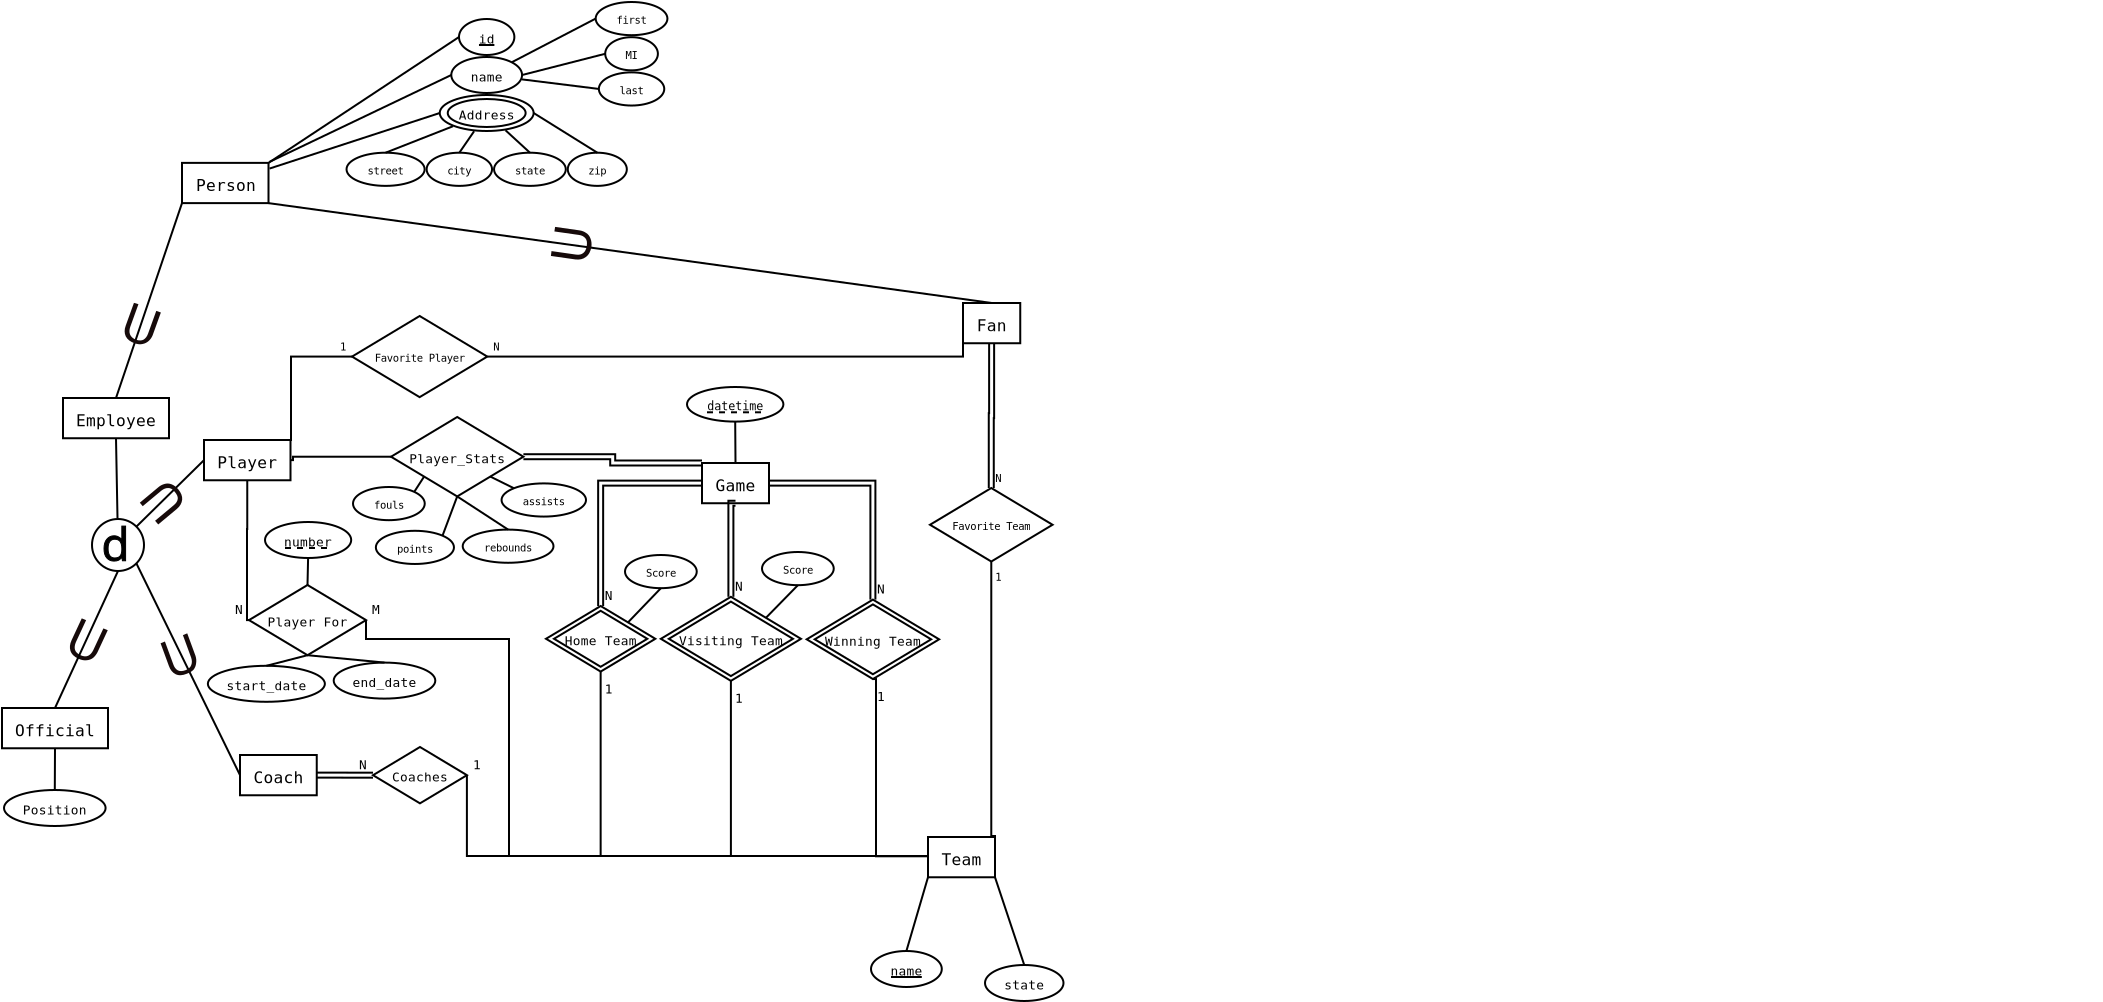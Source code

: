<?xml version="1.0" encoding="UTF-8"?>
<dia:diagram xmlns:dia="http://www.lysator.liu.se/~alla/dia/">
  <dia:layer name="Background" visible="true" connectable="true" active="true">
    <dia:object type="ER - Entity" version="0" id="O0">
      <dia:attribute name="obj_pos">
        <dia:point val="11.35,7.994"/>
      </dia:attribute>
      <dia:attribute name="obj_bb">
        <dia:rectangle val="11.3,7.944;15.725,10.056"/>
      </dia:attribute>
      <dia:attribute name="elem_corner">
        <dia:point val="11.35,7.994"/>
      </dia:attribute>
      <dia:attribute name="elem_width">
        <dia:real val="4.325"/>
      </dia:attribute>
      <dia:attribute name="elem_height">
        <dia:real val="2.012"/>
      </dia:attribute>
      <dia:attribute name="border_width">
        <dia:real val="0.1"/>
      </dia:attribute>
      <dia:attribute name="border_color">
        <dia:color val="#000000ff"/>
      </dia:attribute>
      <dia:attribute name="inner_color">
        <dia:color val="#ffffffff"/>
      </dia:attribute>
      <dia:attribute name="name">
        <dia:string>#Person#</dia:string>
      </dia:attribute>
      <dia:attribute name="weak">
        <dia:boolean val="false"/>
      </dia:attribute>
      <dia:attribute name="associative">
        <dia:boolean val="false"/>
      </dia:attribute>
      <dia:attribute name="font">
        <dia:font family="monospace" style="0" name="Courier"/>
      </dia:attribute>
      <dia:attribute name="font_height">
        <dia:real val="1.012"/>
      </dia:attribute>
    </dia:object>
    <dia:object type="Standard - Line" version="0" id="O1">
      <dia:attribute name="obj_pos">
        <dia:point val="15.675,7.994"/>
      </dia:attribute>
      <dia:attribute name="obj_bb">
        <dia:rectangle val="15.606,1.631;25.269,8.063"/>
      </dia:attribute>
      <dia:attribute name="conn_endpoints">
        <dia:point val="15.675,7.994"/>
        <dia:point val="25.199,1.7"/>
      </dia:attribute>
      <dia:attribute name="numcp">
        <dia:int val="1"/>
      </dia:attribute>
      <dia:connections>
        <dia:connection handle="0" to="O0" connection="2"/>
        <dia:connection handle="1" to="O6" connection="3"/>
      </dia:connections>
    </dia:object>
    <dia:object type="Standard - Line" version="0" id="O2">
      <dia:attribute name="obj_pos">
        <dia:point val="15.721,7.945"/>
      </dia:attribute>
      <dia:attribute name="obj_bb">
        <dia:rectangle val="15.655,3.533;24.881,8.011"/>
      </dia:attribute>
      <dia:attribute name="conn_endpoints">
        <dia:point val="15.721,7.945"/>
        <dia:point val="24.814,3.6"/>
      </dia:attribute>
      <dia:attribute name="numcp">
        <dia:int val="1"/>
      </dia:attribute>
      <dia:connections>
        <dia:connection handle="0" to="O0" connection="8"/>
        <dia:connection handle="1" to="O7" connection="3"/>
      </dia:connections>
    </dia:object>
    <dia:object type="Standard - Line" version="0" id="O3">
      <dia:attribute name="obj_pos">
        <dia:point val="15.725,8.278"/>
      </dia:attribute>
      <dia:attribute name="obj_bb">
        <dia:rectangle val="15.662,5.437;24.3,8.341"/>
      </dia:attribute>
      <dia:attribute name="conn_endpoints">
        <dia:point val="15.725,8.278"/>
        <dia:point val="24.237,5.5"/>
      </dia:attribute>
      <dia:attribute name="numcp">
        <dia:int val="1"/>
      </dia:attribute>
      <dia:connections>
        <dia:connection handle="0" to="O0" connection="8"/>
        <dia:connection handle="1" to="O8" connection="3"/>
      </dia:connections>
    </dia:object>
    <dia:object type="ER - Entity" version="0" id="O4">
      <dia:attribute name="obj_pos">
        <dia:point val="5.4,19.75"/>
      </dia:attribute>
      <dia:attribute name="obj_bb">
        <dia:rectangle val="5.35,19.7;10.75,21.812"/>
      </dia:attribute>
      <dia:attribute name="elem_corner">
        <dia:point val="5.4,19.75"/>
      </dia:attribute>
      <dia:attribute name="elem_width">
        <dia:real val="5.3"/>
      </dia:attribute>
      <dia:attribute name="elem_height">
        <dia:real val="2.012"/>
      </dia:attribute>
      <dia:attribute name="border_width">
        <dia:real val="0.1"/>
      </dia:attribute>
      <dia:attribute name="border_color">
        <dia:color val="#000000ff"/>
      </dia:attribute>
      <dia:attribute name="inner_color">
        <dia:color val="#ffffffff"/>
      </dia:attribute>
      <dia:attribute name="name">
        <dia:string>#Employee#</dia:string>
      </dia:attribute>
      <dia:attribute name="weak">
        <dia:boolean val="false"/>
      </dia:attribute>
      <dia:attribute name="associative">
        <dia:boolean val="false"/>
      </dia:attribute>
      <dia:attribute name="font">
        <dia:font family="monospace" style="0" name="Courier"/>
      </dia:attribute>
      <dia:attribute name="font_height">
        <dia:real val="1.012"/>
      </dia:attribute>
    </dia:object>
    <dia:object type="ER - Entity" version="0" id="O5">
      <dia:attribute name="obj_pos">
        <dia:point val="50.4,15"/>
      </dia:attribute>
      <dia:attribute name="obj_bb">
        <dia:rectangle val="50.35,14.95;53.312,17.062"/>
      </dia:attribute>
      <dia:attribute name="elem_corner">
        <dia:point val="50.4,15"/>
      </dia:attribute>
      <dia:attribute name="elem_width">
        <dia:real val="2.862"/>
      </dia:attribute>
      <dia:attribute name="elem_height">
        <dia:real val="2.012"/>
      </dia:attribute>
      <dia:attribute name="border_width">
        <dia:real val="0.1"/>
      </dia:attribute>
      <dia:attribute name="border_color">
        <dia:color val="#000000ff"/>
      </dia:attribute>
      <dia:attribute name="inner_color">
        <dia:color val="#ffffffff"/>
      </dia:attribute>
      <dia:attribute name="name">
        <dia:string>#Fan#</dia:string>
      </dia:attribute>
      <dia:attribute name="weak">
        <dia:boolean val="false"/>
      </dia:attribute>
      <dia:attribute name="associative">
        <dia:boolean val="false"/>
      </dia:attribute>
      <dia:attribute name="font">
        <dia:font family="monospace" style="0" name="Courier"/>
      </dia:attribute>
      <dia:attribute name="font_height">
        <dia:real val="1.012"/>
      </dia:attribute>
    </dia:object>
    <dia:group>
      <dia:attribute name="meta">
        <dia:composite type="dict"/>
      </dia:attribute>
      <dia:attribute name="matrix"/>
      <dia:object type="ER - Attribute" version="0" id="O6">
        <dia:attribute name="obj_pos">
          <dia:point val="25.199,0.8"/>
        </dia:attribute>
        <dia:attribute name="obj_bb">
          <dia:rectangle val="25.149,0.75;28.019,2.65"/>
        </dia:attribute>
        <dia:attribute name="elem_corner">
          <dia:point val="25.199,0.8"/>
        </dia:attribute>
        <dia:attribute name="elem_width">
          <dia:real val="2.77"/>
        </dia:attribute>
        <dia:attribute name="elem_height">
          <dia:real val="1.8"/>
        </dia:attribute>
        <dia:attribute name="border_width">
          <dia:real val="0.1"/>
        </dia:attribute>
        <dia:attribute name="border_color">
          <dia:color val="#000000ff"/>
        </dia:attribute>
        <dia:attribute name="inner_color">
          <dia:color val="#ffffffff"/>
        </dia:attribute>
        <dia:attribute name="name">
          <dia:string>#id#</dia:string>
        </dia:attribute>
        <dia:attribute name="key">
          <dia:boolean val="true"/>
        </dia:attribute>
        <dia:attribute name="weak_key">
          <dia:boolean val="false"/>
        </dia:attribute>
        <dia:attribute name="derived">
          <dia:boolean val="false"/>
        </dia:attribute>
        <dia:attribute name="multivalued">
          <dia:boolean val="false"/>
        </dia:attribute>
        <dia:attribute name="font">
          <dia:font family="monospace" style="0" name="Courier"/>
        </dia:attribute>
        <dia:attribute name="font_height">
          <dia:real val="0.8"/>
        </dia:attribute>
      </dia:object>
      <dia:object type="ER - Attribute" version="0" id="O7">
        <dia:attribute name="obj_pos">
          <dia:point val="24.814,2.7"/>
        </dia:attribute>
        <dia:attribute name="obj_bb">
          <dia:rectangle val="24.764,2.65;28.404,4.55"/>
        </dia:attribute>
        <dia:attribute name="elem_corner">
          <dia:point val="24.814,2.7"/>
        </dia:attribute>
        <dia:attribute name="elem_width">
          <dia:real val="3.54"/>
        </dia:attribute>
        <dia:attribute name="elem_height">
          <dia:real val="1.8"/>
        </dia:attribute>
        <dia:attribute name="border_width">
          <dia:real val="0.1"/>
        </dia:attribute>
        <dia:attribute name="border_color">
          <dia:color val="#000000ff"/>
        </dia:attribute>
        <dia:attribute name="inner_color">
          <dia:color val="#ffffffff"/>
        </dia:attribute>
        <dia:attribute name="name">
          <dia:string>#name#</dia:string>
        </dia:attribute>
        <dia:attribute name="key">
          <dia:boolean val="false"/>
        </dia:attribute>
        <dia:attribute name="weak_key">
          <dia:boolean val="false"/>
        </dia:attribute>
        <dia:attribute name="derived">
          <dia:boolean val="false"/>
        </dia:attribute>
        <dia:attribute name="multivalued">
          <dia:boolean val="false"/>
        </dia:attribute>
        <dia:attribute name="font">
          <dia:font family="monospace" style="0" name="Courier"/>
        </dia:attribute>
        <dia:attribute name="font_height">
          <dia:real val="0.8"/>
        </dia:attribute>
      </dia:object>
      <dia:object type="ER - Attribute" version="0" id="O8">
        <dia:attribute name="obj_pos">
          <dia:point val="24.237,4.6"/>
        </dia:attribute>
        <dia:attribute name="obj_bb">
          <dia:rectangle val="24.187,4.55;28.982,6.45"/>
        </dia:attribute>
        <dia:attribute name="elem_corner">
          <dia:point val="24.237,4.6"/>
        </dia:attribute>
        <dia:attribute name="elem_width">
          <dia:real val="4.695"/>
        </dia:attribute>
        <dia:attribute name="elem_height">
          <dia:real val="1.8"/>
        </dia:attribute>
        <dia:attribute name="border_width">
          <dia:real val="0.1"/>
        </dia:attribute>
        <dia:attribute name="border_color">
          <dia:color val="#000000ff"/>
        </dia:attribute>
        <dia:attribute name="inner_color">
          <dia:color val="#ffffffff"/>
        </dia:attribute>
        <dia:attribute name="name">
          <dia:string>#Address#</dia:string>
        </dia:attribute>
        <dia:attribute name="key">
          <dia:boolean val="false"/>
        </dia:attribute>
        <dia:attribute name="weak_key">
          <dia:boolean val="false"/>
        </dia:attribute>
        <dia:attribute name="derived">
          <dia:boolean val="false"/>
        </dia:attribute>
        <dia:attribute name="multivalued">
          <dia:boolean val="true"/>
        </dia:attribute>
        <dia:attribute name="font">
          <dia:font family="monospace" style="0" name="Courier"/>
        </dia:attribute>
        <dia:attribute name="font_height">
          <dia:real val="0.8"/>
        </dia:attribute>
      </dia:object>
      <dia:object type="ER - Attribute" version="0" id="O9">
        <dia:attribute name="obj_pos">
          <dia:point val="19.577,7.485"/>
        </dia:attribute>
        <dia:attribute name="obj_bb">
          <dia:rectangle val="19.527,7.435;23.532,9.194"/>
        </dia:attribute>
        <dia:attribute name="elem_corner">
          <dia:point val="19.577,7.485"/>
        </dia:attribute>
        <dia:attribute name="elem_width">
          <dia:real val="3.905"/>
        </dia:attribute>
        <dia:attribute name="elem_height">
          <dia:real val="1.659"/>
        </dia:attribute>
        <dia:attribute name="border_width">
          <dia:real val="0.1"/>
        </dia:attribute>
        <dia:attribute name="border_color">
          <dia:color val="#000000ff"/>
        </dia:attribute>
        <dia:attribute name="inner_color">
          <dia:color val="#ffffffff"/>
        </dia:attribute>
        <dia:attribute name="name">
          <dia:string>#street#</dia:string>
        </dia:attribute>
        <dia:attribute name="key">
          <dia:boolean val="false"/>
        </dia:attribute>
        <dia:attribute name="weak_key">
          <dia:boolean val="false"/>
        </dia:attribute>
        <dia:attribute name="derived">
          <dia:boolean val="false"/>
        </dia:attribute>
        <dia:attribute name="multivalued">
          <dia:boolean val="false"/>
        </dia:attribute>
        <dia:attribute name="font">
          <dia:font family="monospace" style="0" name="Courier"/>
        </dia:attribute>
        <dia:attribute name="font_height">
          <dia:real val="0.659"/>
        </dia:attribute>
      </dia:object>
      <dia:object type="ER - Attribute" version="0" id="O10">
        <dia:attribute name="obj_pos">
          <dia:point val="23.582,7.485"/>
        </dia:attribute>
        <dia:attribute name="obj_bb">
          <dia:rectangle val="23.532,7.435;26.902,9.194"/>
        </dia:attribute>
        <dia:attribute name="elem_corner">
          <dia:point val="23.582,7.485"/>
        </dia:attribute>
        <dia:attribute name="elem_width">
          <dia:real val="3.27"/>
        </dia:attribute>
        <dia:attribute name="elem_height">
          <dia:real val="1.659"/>
        </dia:attribute>
        <dia:attribute name="border_width">
          <dia:real val="0.1"/>
        </dia:attribute>
        <dia:attribute name="border_color">
          <dia:color val="#000000ff"/>
        </dia:attribute>
        <dia:attribute name="inner_color">
          <dia:color val="#ffffffff"/>
        </dia:attribute>
        <dia:attribute name="name">
          <dia:string>#city#</dia:string>
        </dia:attribute>
        <dia:attribute name="key">
          <dia:boolean val="false"/>
        </dia:attribute>
        <dia:attribute name="weak_key">
          <dia:boolean val="false"/>
        </dia:attribute>
        <dia:attribute name="derived">
          <dia:boolean val="false"/>
        </dia:attribute>
        <dia:attribute name="multivalued">
          <dia:boolean val="false"/>
        </dia:attribute>
        <dia:attribute name="font">
          <dia:font family="monospace" style="0" name="Courier"/>
        </dia:attribute>
        <dia:attribute name="font_height">
          <dia:real val="0.659"/>
        </dia:attribute>
      </dia:object>
      <dia:object type="ER - Attribute" version="0" id="O11">
        <dia:attribute name="obj_pos">
          <dia:point val="26.952,7.485"/>
        </dia:attribute>
        <dia:attribute name="obj_bb">
          <dia:rectangle val="26.902,7.435;30.589,9.194"/>
        </dia:attribute>
        <dia:attribute name="elem_corner">
          <dia:point val="26.952,7.485"/>
        </dia:attribute>
        <dia:attribute name="elem_width">
          <dia:real val="3.587"/>
        </dia:attribute>
        <dia:attribute name="elem_height">
          <dia:real val="1.659"/>
        </dia:attribute>
        <dia:attribute name="border_width">
          <dia:real val="0.1"/>
        </dia:attribute>
        <dia:attribute name="border_color">
          <dia:color val="#000000ff"/>
        </dia:attribute>
        <dia:attribute name="inner_color">
          <dia:color val="#ffffffff"/>
        </dia:attribute>
        <dia:attribute name="name">
          <dia:string>#state#</dia:string>
        </dia:attribute>
        <dia:attribute name="key">
          <dia:boolean val="false"/>
        </dia:attribute>
        <dia:attribute name="weak_key">
          <dia:boolean val="false"/>
        </dia:attribute>
        <dia:attribute name="derived">
          <dia:boolean val="false"/>
        </dia:attribute>
        <dia:attribute name="multivalued">
          <dia:boolean val="false"/>
        </dia:attribute>
        <dia:attribute name="font">
          <dia:font family="monospace" style="0" name="Courier"/>
        </dia:attribute>
        <dia:attribute name="font_height">
          <dia:real val="0.659"/>
        </dia:attribute>
        <dia:connections>
          <dia:connection handle="0" to="O8" connection="8"/>
          <dia:connection handle="1" to="O9" connection="1"/>
        </dia:connections>
      </dia:object>
      <dia:object type="ER - Attribute" version="0" id="O12">
        <dia:attribute name="obj_pos">
          <dia:point val="30.639,7.485"/>
        </dia:attribute>
        <dia:attribute name="obj_bb">
          <dia:rectangle val="30.589,7.435;33.642,9.194"/>
        </dia:attribute>
        <dia:attribute name="elem_corner">
          <dia:point val="30.639,7.485"/>
        </dia:attribute>
        <dia:attribute name="elem_width">
          <dia:real val="2.953"/>
        </dia:attribute>
        <dia:attribute name="elem_height">
          <dia:real val="1.659"/>
        </dia:attribute>
        <dia:attribute name="border_width">
          <dia:real val="0.1"/>
        </dia:attribute>
        <dia:attribute name="border_color">
          <dia:color val="#000000ff"/>
        </dia:attribute>
        <dia:attribute name="inner_color">
          <dia:color val="#ffffffff"/>
        </dia:attribute>
        <dia:attribute name="name">
          <dia:string>#zip#</dia:string>
        </dia:attribute>
        <dia:attribute name="key">
          <dia:boolean val="false"/>
        </dia:attribute>
        <dia:attribute name="weak_key">
          <dia:boolean val="false"/>
        </dia:attribute>
        <dia:attribute name="derived">
          <dia:boolean val="false"/>
        </dia:attribute>
        <dia:attribute name="multivalued">
          <dia:boolean val="false"/>
        </dia:attribute>
        <dia:attribute name="font">
          <dia:font family="monospace" style="0" name="Courier"/>
        </dia:attribute>
        <dia:attribute name="font_height">
          <dia:real val="0.659"/>
        </dia:attribute>
        <dia:connections>
          <dia:connection handle="0" to="O8" connection="8"/>
          <dia:connection handle="1" to="O10" connection="1"/>
        </dia:connections>
      </dia:object>
      <dia:object type="Standard - Line" version="0" id="O13">
        <dia:attribute name="obj_pos">
          <dia:point val="24.898,6.162"/>
        </dia:attribute>
        <dia:attribute name="obj_bb">
          <dia:rectangle val="21.465,6.097;24.963,7.55"/>
        </dia:attribute>
        <dia:attribute name="conn_endpoints">
          <dia:point val="24.898,6.162"/>
          <dia:point val="21.529,7.485"/>
        </dia:attribute>
        <dia:attribute name="numcp">
          <dia:int val="1"/>
        </dia:attribute>
        <dia:connections>
          <dia:connection handle="0" to="O8" connection="8"/>
          <dia:connection handle="1" to="O11" connection="1"/>
        </dia:connections>
      </dia:object>
      <dia:object type="Standard - Line" version="0" id="O14">
        <dia:attribute name="obj_pos">
          <dia:point val="25.956,6.412"/>
        </dia:attribute>
        <dia:attribute name="obj_bb">
          <dia:rectangle val="25.147,6.342;26.026,7.555"/>
        </dia:attribute>
        <dia:attribute name="conn_endpoints">
          <dia:point val="25.956,6.412"/>
          <dia:point val="25.217,7.485"/>
        </dia:attribute>
        <dia:attribute name="numcp">
          <dia:int val="1"/>
        </dia:attribute>
        <dia:connections>
          <dia:connection handle="0" to="O8" connection="4"/>
          <dia:connection handle="1" to="O12" connection="1"/>
        </dia:connections>
      </dia:object>
      <dia:object type="Standard - Line" version="0" id="O15">
        <dia:attribute name="obj_pos">
          <dia:point val="27.524,6.363"/>
        </dia:attribute>
        <dia:attribute name="obj_bb">
          <dia:rectangle val="27.453,6.292;28.816,7.556"/>
        </dia:attribute>
        <dia:attribute name="conn_endpoints">
          <dia:point val="27.524,6.363"/>
          <dia:point val="28.746,7.485"/>
        </dia:attribute>
        <dia:attribute name="numcp">
          <dia:int val="1"/>
        </dia:attribute>
      </dia:object>
      <dia:object type="Standard - Line" version="0" id="O16">
        <dia:attribute name="obj_pos">
          <dia:point val="28.932,5.5"/>
        </dia:attribute>
        <dia:attribute name="obj_bb">
          <dia:rectangle val="28.863,5.431;32.184,7.554"/>
        </dia:attribute>
        <dia:attribute name="conn_endpoints">
          <dia:point val="28.932,5.5"/>
          <dia:point val="32.116,7.485"/>
        </dia:attribute>
        <dia:attribute name="numcp">
          <dia:int val="1"/>
        </dia:attribute>
      </dia:object>
      <dia:object type="ER - Attribute" version="0" id="O17">
        <dia:attribute name="obj_pos">
          <dia:point val="32.034,-0.05"/>
        </dia:attribute>
        <dia:attribute name="obj_bb">
          <dia:rectangle val="31.984,-0.1;35.671,1.659"/>
        </dia:attribute>
        <dia:attribute name="elem_corner">
          <dia:point val="32.034,-0.05"/>
        </dia:attribute>
        <dia:attribute name="elem_width">
          <dia:real val="3.587"/>
        </dia:attribute>
        <dia:attribute name="elem_height">
          <dia:real val="1.659"/>
        </dia:attribute>
        <dia:attribute name="border_width">
          <dia:real val="0.1"/>
        </dia:attribute>
        <dia:attribute name="border_color">
          <dia:color val="#000000ff"/>
        </dia:attribute>
        <dia:attribute name="inner_color">
          <dia:color val="#ffffffff"/>
        </dia:attribute>
        <dia:attribute name="name">
          <dia:string>#first#</dia:string>
        </dia:attribute>
        <dia:attribute name="key">
          <dia:boolean val="false"/>
        </dia:attribute>
        <dia:attribute name="weak_key">
          <dia:boolean val="false"/>
        </dia:attribute>
        <dia:attribute name="derived">
          <dia:boolean val="false"/>
        </dia:attribute>
        <dia:attribute name="multivalued">
          <dia:boolean val="false"/>
        </dia:attribute>
        <dia:attribute name="font">
          <dia:font family="monospace" style="0" name="Courier"/>
        </dia:attribute>
        <dia:attribute name="font_height">
          <dia:real val="0.659"/>
        </dia:attribute>
      </dia:object>
      <dia:object type="ER - Attribute" version="0" id="O18">
        <dia:attribute name="obj_pos">
          <dia:point val="32.51,1.709"/>
        </dia:attribute>
        <dia:attribute name="obj_bb">
          <dia:rectangle val="32.46,1.659;35.195,3.418"/>
        </dia:attribute>
        <dia:attribute name="elem_corner">
          <dia:point val="32.51,1.709"/>
        </dia:attribute>
        <dia:attribute name="elem_width">
          <dia:real val="2.635"/>
        </dia:attribute>
        <dia:attribute name="elem_height">
          <dia:real val="1.659"/>
        </dia:attribute>
        <dia:attribute name="border_width">
          <dia:real val="0.1"/>
        </dia:attribute>
        <dia:attribute name="border_color">
          <dia:color val="#000000ff"/>
        </dia:attribute>
        <dia:attribute name="inner_color">
          <dia:color val="#ffffffff"/>
        </dia:attribute>
        <dia:attribute name="name">
          <dia:string>#MI#</dia:string>
        </dia:attribute>
        <dia:attribute name="key">
          <dia:boolean val="false"/>
        </dia:attribute>
        <dia:attribute name="weak_key">
          <dia:boolean val="false"/>
        </dia:attribute>
        <dia:attribute name="derived">
          <dia:boolean val="false"/>
        </dia:attribute>
        <dia:attribute name="multivalued">
          <dia:boolean val="false"/>
        </dia:attribute>
        <dia:attribute name="font">
          <dia:font family="monospace" style="0" name="Courier"/>
        </dia:attribute>
        <dia:attribute name="font_height">
          <dia:real val="0.659"/>
        </dia:attribute>
        <dia:connections>
          <dia:connection handle="0" to="O7" connection="2"/>
          <dia:connection handle="1" to="O17" connection="3"/>
        </dia:connections>
      </dia:object>
      <dia:object type="ER - Attribute" version="0" id="O19">
        <dia:attribute name="obj_pos">
          <dia:point val="32.193,3.468"/>
        </dia:attribute>
        <dia:attribute name="obj_bb">
          <dia:rectangle val="32.142,3.418;35.513,5.177"/>
        </dia:attribute>
        <dia:attribute name="elem_corner">
          <dia:point val="32.193,3.468"/>
        </dia:attribute>
        <dia:attribute name="elem_width">
          <dia:real val="3.27"/>
        </dia:attribute>
        <dia:attribute name="elem_height">
          <dia:real val="1.659"/>
        </dia:attribute>
        <dia:attribute name="border_width">
          <dia:real val="0.1"/>
        </dia:attribute>
        <dia:attribute name="border_color">
          <dia:color val="#000000ff"/>
        </dia:attribute>
        <dia:attribute name="inner_color">
          <dia:color val="#ffffffff"/>
        </dia:attribute>
        <dia:attribute name="name">
          <dia:string>#last#</dia:string>
        </dia:attribute>
        <dia:attribute name="key">
          <dia:boolean val="false"/>
        </dia:attribute>
        <dia:attribute name="weak_key">
          <dia:boolean val="false"/>
        </dia:attribute>
        <dia:attribute name="derived">
          <dia:boolean val="false"/>
        </dia:attribute>
        <dia:attribute name="multivalued">
          <dia:boolean val="false"/>
        </dia:attribute>
        <dia:attribute name="font">
          <dia:font family="monospace" style="0" name="Courier"/>
        </dia:attribute>
        <dia:attribute name="font_height">
          <dia:real val="0.659"/>
        </dia:attribute>
        <dia:connections>
          <dia:connection handle="0" to="O7" connection="4"/>
          <dia:connection handle="1" to="O18" connection="3"/>
        </dia:connections>
      </dia:object>
      <dia:object type="Standard - Line" version="0" id="O20">
        <dia:attribute name="obj_pos">
          <dia:point val="27.836,2.964"/>
        </dia:attribute>
        <dia:attribute name="obj_bb">
          <dia:rectangle val="27.769,0.712;32.101,3.031"/>
        </dia:attribute>
        <dia:attribute name="conn_endpoints">
          <dia:point val="27.836,2.964"/>
          <dia:point val="32.034,0.779"/>
        </dia:attribute>
        <dia:attribute name="numcp">
          <dia:int val="1"/>
        </dia:attribute>
        <dia:connections>
          <dia:connection handle="0" to="O7" connection="8"/>
          <dia:connection handle="1" to="O19" connection="3"/>
        </dia:connections>
      </dia:object>
      <dia:object type="Standard - Line" version="0" id="O21">
        <dia:attribute name="obj_pos">
          <dia:point val="28.354,3.6"/>
        </dia:attribute>
        <dia:attribute name="obj_bb">
          <dia:rectangle val="28.294,2.478;32.571,3.661"/>
        </dia:attribute>
        <dia:attribute name="conn_endpoints">
          <dia:point val="28.354,3.6"/>
          <dia:point val="32.51,2.538"/>
        </dia:attribute>
        <dia:attribute name="numcp">
          <dia:int val="1"/>
        </dia:attribute>
      </dia:object>
      <dia:object type="Standard - Line" version="0" id="O22">
        <dia:attribute name="obj_pos">
          <dia:point val="28.351,3.82"/>
        </dia:attribute>
        <dia:attribute name="obj_bb">
          <dia:rectangle val="28.295,3.764;32.248,4.353"/>
        </dia:attribute>
        <dia:attribute name="conn_endpoints">
          <dia:point val="28.351,3.82"/>
          <dia:point val="32.193,4.297"/>
        </dia:attribute>
        <dia:attribute name="numcp">
          <dia:int val="1"/>
        </dia:attribute>
      </dia:object>
    </dia:group>
    <dia:object type="Standard - Line" version="0" id="O23">
      <dia:attribute name="obj_pos">
        <dia:point val="11.35,10.006"/>
      </dia:attribute>
      <dia:attribute name="obj_bb">
        <dia:rectangle val="7.987,9.943;11.413,19.813"/>
      </dia:attribute>
      <dia:attribute name="conn_endpoints">
        <dia:point val="11.35,10.006"/>
        <dia:point val="8.05,19.75"/>
      </dia:attribute>
      <dia:attribute name="numcp">
        <dia:int val="1"/>
      </dia:attribute>
    </dia:object>
    <dia:object type="Standard - Outline" version="0" id="O24">
      <dia:attribute name="obj_pos">
        <dia:point val="8.95,15"/>
      </dia:attribute>
      <dia:attribute name="obj_bb">
        <dia:rectangle val="8.292,15;10.309,17.303"/>
      </dia:attribute>
      <dia:attribute name="meta">
        <dia:composite type="dict"/>
      </dia:attribute>
      <dia:attribute name="name">
        <dia:string>#U#</dia:string>
      </dia:attribute>
      <dia:attribute name="rotation">
        <dia:real val="340"/>
      </dia:attribute>
      <dia:attribute name="text_font">
        <dia:font family="sans" style="0" name="Helvetica"/>
      </dia:attribute>
      <dia:attribute name="text_height">
        <dia:real val="2.59"/>
      </dia:attribute>
      <dia:attribute name="line_width">
        <dia:real val="0"/>
      </dia:attribute>
      <dia:attribute name="line_colour">
        <dia:color val="#00000000"/>
      </dia:attribute>
      <dia:attribute name="fill_colour">
        <dia:color val="#160a0aff"/>
      </dia:attribute>
      <dia:attribute name="show_background">
        <dia:boolean val="true"/>
      </dia:attribute>
    </dia:object>
    <dia:object type="Standard - Line" version="0" id="O25">
      <dia:attribute name="obj_pos">
        <dia:point val="8.05,21.762"/>
      </dia:attribute>
      <dia:attribute name="obj_bb">
        <dia:rectangle val="7.999,21.711;8.176,25.803"/>
      </dia:attribute>
      <dia:attribute name="conn_endpoints">
        <dia:point val="8.05,21.762"/>
        <dia:point val="8.125,25.752"/>
      </dia:attribute>
      <dia:attribute name="numcp">
        <dia:int val="1"/>
      </dia:attribute>
      <dia:connections>
        <dia:connection handle="0" to="O4" connection="6"/>
        <dia:connection handle="1" to="O29" connection="8"/>
      </dia:connections>
    </dia:object>
    <dia:object type="Standard - Outline" version="0" id="O26">
      <dia:attribute name="obj_pos">
        <dia:point val="6.335,30.78"/>
      </dia:attribute>
      <dia:attribute name="obj_bb">
        <dia:rectangle val="5.521,30.78;7.645,33.136"/>
      </dia:attribute>
      <dia:attribute name="meta">
        <dia:composite type="dict"/>
      </dia:attribute>
      <dia:attribute name="name">
        <dia:string>#U#</dia:string>
      </dia:attribute>
      <dia:attribute name="rotation">
        <dia:real val="335"/>
      </dia:attribute>
      <dia:attribute name="text_font">
        <dia:font family="sans" style="0" name="Helvetica"/>
      </dia:attribute>
      <dia:attribute name="text_height">
        <dia:real val="2.59"/>
      </dia:attribute>
      <dia:attribute name="line_width">
        <dia:real val="0"/>
      </dia:attribute>
      <dia:attribute name="line_colour">
        <dia:color val="#00000000"/>
      </dia:attribute>
      <dia:attribute name="fill_colour">
        <dia:color val="#160a0aff"/>
      </dia:attribute>
      <dia:attribute name="show_background">
        <dia:boolean val="true"/>
      </dia:attribute>
    </dia:object>
    <dia:object type="Standard - Line" version="0" id="O27">
      <dia:attribute name="obj_pos">
        <dia:point val="15.675,10.006"/>
      </dia:attribute>
      <dia:attribute name="obj_bb">
        <dia:rectangle val="15.619,9.95;51.888,15.056"/>
      </dia:attribute>
      <dia:attribute name="conn_endpoints">
        <dia:point val="15.675,10.006"/>
        <dia:point val="51.831,15"/>
      </dia:attribute>
      <dia:attribute name="numcp">
        <dia:int val="1"/>
      </dia:attribute>
      <dia:connections>
        <dia:connection handle="0" to="O0" connection="7"/>
        <dia:connection handle="1" to="O5" connection="1"/>
      </dia:connections>
    </dia:object>
    <dia:object type="Standard - Outline" version="0" id="O28">
      <dia:attribute name="obj_pos">
        <dia:point val="29.793,12.64"/>
      </dia:attribute>
      <dia:attribute name="obj_bb">
        <dia:rectangle val="29.793,11.163;31.967,12.916"/>
      </dia:attribute>
      <dia:attribute name="meta">
        <dia:composite type="dict"/>
      </dia:attribute>
      <dia:attribute name="name">
        <dia:string>#U#</dia:string>
      </dia:attribute>
      <dia:attribute name="rotation">
        <dia:real val="82"/>
      </dia:attribute>
      <dia:attribute name="text_font">
        <dia:font family="sans" style="0" name="Helvetica"/>
      </dia:attribute>
      <dia:attribute name="text_height">
        <dia:real val="2.672"/>
      </dia:attribute>
      <dia:attribute name="line_width">
        <dia:real val="0"/>
      </dia:attribute>
      <dia:attribute name="line_colour">
        <dia:color val="#00000000"/>
      </dia:attribute>
      <dia:attribute name="fill_colour">
        <dia:color val="#160a0aff"/>
      </dia:attribute>
      <dia:attribute name="show_background">
        <dia:boolean val="true"/>
      </dia:attribute>
    </dia:object>
    <dia:group>
      <dia:attribute name="meta">
        <dia:composite type="dict"/>
      </dia:attribute>
      <dia:attribute name="matrix"/>
      <dia:object type="Standard - Ellipse" version="0" id="O29">
        <dia:attribute name="obj_pos">
          <dia:point val="6.85,25.8"/>
        </dia:attribute>
        <dia:attribute name="obj_bb">
          <dia:rectangle val="6.8,25.75;9.5,28.45"/>
        </dia:attribute>
        <dia:attribute name="elem_corner">
          <dia:point val="6.85,25.8"/>
        </dia:attribute>
        <dia:attribute name="elem_width">
          <dia:real val="2.6"/>
        </dia:attribute>
        <dia:attribute name="elem_height">
          <dia:real val="2.6"/>
        </dia:attribute>
        <dia:attribute name="show_background">
          <dia:boolean val="false"/>
        </dia:attribute>
        <dia:attribute name="aspect">
          <dia:enum val="2"/>
        </dia:attribute>
      </dia:object>
      <dia:object type="Standard - Outline" version="0" id="O30">
        <dia:attribute name="obj_pos">
          <dia:point val="7.451,26.151"/>
        </dia:attribute>
        <dia:attribute name="obj_bb">
          <dia:rectangle val="7.451,26.151;8.57,27.922"/>
        </dia:attribute>
        <dia:attribute name="meta">
          <dia:composite type="dict"/>
        </dia:attribute>
        <dia:attribute name="name">
          <dia:string>#d#</dia:string>
        </dia:attribute>
        <dia:attribute name="rotation">
          <dia:real val="0"/>
        </dia:attribute>
        <dia:attribute name="text_font">
          <dia:font family="sans" style="0" name="Helvetica"/>
        </dia:attribute>
        <dia:attribute name="text_height">
          <dia:real val="2.288"/>
        </dia:attribute>
        <dia:attribute name="line_width">
          <dia:real val="0"/>
        </dia:attribute>
        <dia:attribute name="line_colour">
          <dia:color val="#000000ff"/>
        </dia:attribute>
        <dia:attribute name="fill_colour">
          <dia:color val="#000000ff"/>
        </dia:attribute>
        <dia:attribute name="show_background">
          <dia:boolean val="true"/>
        </dia:attribute>
      </dia:object>
    </dia:group>
    <dia:object type="ER - Entity" version="0" id="O31">
      <dia:attribute name="obj_pos">
        <dia:point val="14.25,37.6"/>
      </dia:attribute>
      <dia:attribute name="obj_bb">
        <dia:rectangle val="14.2,37.55;18.137,39.662"/>
      </dia:attribute>
      <dia:attribute name="elem_corner">
        <dia:point val="14.25,37.6"/>
      </dia:attribute>
      <dia:attribute name="elem_width">
        <dia:real val="3.837"/>
      </dia:attribute>
      <dia:attribute name="elem_height">
        <dia:real val="2.012"/>
      </dia:attribute>
      <dia:attribute name="border_width">
        <dia:real val="0.1"/>
      </dia:attribute>
      <dia:attribute name="border_color">
        <dia:color val="#000000ff"/>
      </dia:attribute>
      <dia:attribute name="inner_color">
        <dia:color val="#ffffffff"/>
      </dia:attribute>
      <dia:attribute name="name">
        <dia:string>#Coach#</dia:string>
      </dia:attribute>
      <dia:attribute name="weak">
        <dia:boolean val="false"/>
      </dia:attribute>
      <dia:attribute name="associative">
        <dia:boolean val="false"/>
      </dia:attribute>
      <dia:attribute name="font">
        <dia:font family="monospace" style="0" name="Courier"/>
      </dia:attribute>
      <dia:attribute name="font_height">
        <dia:real val="1.012"/>
      </dia:attribute>
    </dia:object>
    <dia:object type="ER - Entity" version="0" id="O32">
      <dia:attribute name="obj_pos">
        <dia:point val="12.45,21.85"/>
      </dia:attribute>
      <dia:attribute name="obj_bb">
        <dia:rectangle val="12.4,21.8;16.825,23.912"/>
      </dia:attribute>
      <dia:attribute name="elem_corner">
        <dia:point val="12.45,21.85"/>
      </dia:attribute>
      <dia:attribute name="elem_width">
        <dia:real val="4.325"/>
      </dia:attribute>
      <dia:attribute name="elem_height">
        <dia:real val="2.012"/>
      </dia:attribute>
      <dia:attribute name="border_width">
        <dia:real val="0.1"/>
      </dia:attribute>
      <dia:attribute name="border_color">
        <dia:color val="#000000ff"/>
      </dia:attribute>
      <dia:attribute name="inner_color">
        <dia:color val="#ffffffff"/>
      </dia:attribute>
      <dia:attribute name="name">
        <dia:string>#Player#</dia:string>
      </dia:attribute>
      <dia:attribute name="weak">
        <dia:boolean val="false"/>
      </dia:attribute>
      <dia:attribute name="associative">
        <dia:boolean val="false"/>
      </dia:attribute>
      <dia:attribute name="font">
        <dia:font family="monospace" style="0" name="Courier"/>
      </dia:attribute>
      <dia:attribute name="font_height">
        <dia:real val="1.012"/>
      </dia:attribute>
    </dia:object>
    <dia:object type="ER - Entity" version="0" id="O33">
      <dia:attribute name="obj_pos">
        <dia:point val="2.35,35.25"/>
      </dia:attribute>
      <dia:attribute name="obj_bb">
        <dia:rectangle val="2.3,35.2;7.7,37.312"/>
      </dia:attribute>
      <dia:attribute name="elem_corner">
        <dia:point val="2.35,35.25"/>
      </dia:attribute>
      <dia:attribute name="elem_width">
        <dia:real val="5.3"/>
      </dia:attribute>
      <dia:attribute name="elem_height">
        <dia:real val="2.012"/>
      </dia:attribute>
      <dia:attribute name="border_width">
        <dia:real val="0.1"/>
      </dia:attribute>
      <dia:attribute name="border_color">
        <dia:color val="#000000ff"/>
      </dia:attribute>
      <dia:attribute name="inner_color">
        <dia:color val="#ffffffff"/>
      </dia:attribute>
      <dia:attribute name="name">
        <dia:string>#Official#</dia:string>
      </dia:attribute>
      <dia:attribute name="weak">
        <dia:boolean val="false"/>
      </dia:attribute>
      <dia:attribute name="associative">
        <dia:boolean val="false"/>
      </dia:attribute>
      <dia:attribute name="font">
        <dia:font family="monospace" style="0" name="Courier"/>
      </dia:attribute>
      <dia:attribute name="font_height">
        <dia:real val="1.012"/>
      </dia:attribute>
    </dia:object>
    <dia:object type="Standard - Line" version="0" id="O34">
      <dia:attribute name="obj_pos">
        <dia:point val="9.069,28.019"/>
      </dia:attribute>
      <dia:attribute name="obj_bb">
        <dia:rectangle val="9.002,27.952;14.317,38.673"/>
      </dia:attribute>
      <dia:attribute name="conn_endpoints">
        <dia:point val="9.069,28.019"/>
        <dia:point val="14.25,38.606"/>
      </dia:attribute>
      <dia:attribute name="numcp">
        <dia:int val="1"/>
      </dia:attribute>
      <dia:connections>
        <dia:connection handle="0" to="O29" connection="7"/>
        <dia:connection handle="1" to="O31" connection="3"/>
      </dia:connections>
    </dia:object>
    <dia:object type="Standard - Line" version="0" id="O35">
      <dia:attribute name="obj_pos">
        <dia:point val="9.069,26.181"/>
      </dia:attribute>
      <dia:attribute name="obj_bb">
        <dia:rectangle val="8.999,22.785;12.521,26.252"/>
      </dia:attribute>
      <dia:attribute name="conn_endpoints">
        <dia:point val="9.069,26.181"/>
        <dia:point val="12.45,22.856"/>
      </dia:attribute>
      <dia:attribute name="numcp">
        <dia:int val="1"/>
      </dia:attribute>
      <dia:connections>
        <dia:connection handle="0" to="O29" connection="2"/>
        <dia:connection handle="1" to="O32" connection="3"/>
      </dia:connections>
    </dia:object>
    <dia:object type="Standard - Line" version="0" id="O36">
      <dia:attribute name="obj_pos">
        <dia:point val="8.15,28.4"/>
      </dia:attribute>
      <dia:attribute name="obj_bb">
        <dia:rectangle val="4.934,28.334;8.216,35.316"/>
      </dia:attribute>
      <dia:attribute name="conn_endpoints">
        <dia:point val="8.15,28.4"/>
        <dia:point val="5,35.25"/>
      </dia:attribute>
      <dia:attribute name="numcp">
        <dia:int val="1"/>
      </dia:attribute>
      <dia:connections>
        <dia:connection handle="0" to="O29" connection="6"/>
        <dia:connection handle="1" to="O33" connection="1"/>
      </dia:connections>
    </dia:object>
    <dia:object type="Standard - Outline" version="0" id="O37">
      <dia:attribute name="obj_pos">
        <dia:point val="10.277,32.02"/>
      </dia:attribute>
      <dia:attribute name="obj_bb">
        <dia:rectangle val="10.277,31.526;12.294,33.829"/>
      </dia:attribute>
      <dia:attribute name="meta">
        <dia:composite type="dict"/>
      </dia:attribute>
      <dia:attribute name="name">
        <dia:string>#U#</dia:string>
      </dia:attribute>
      <dia:attribute name="rotation">
        <dia:real val="20"/>
      </dia:attribute>
      <dia:attribute name="text_font">
        <dia:font family="sans" style="0" name="Helvetica"/>
      </dia:attribute>
      <dia:attribute name="text_height">
        <dia:real val="2.59"/>
      </dia:attribute>
      <dia:attribute name="line_width">
        <dia:real val="0"/>
      </dia:attribute>
      <dia:attribute name="line_colour">
        <dia:color val="#00000000"/>
      </dia:attribute>
      <dia:attribute name="fill_colour">
        <dia:color val="#160a0aff"/>
      </dia:attribute>
      <dia:attribute name="show_background">
        <dia:boolean val="true"/>
      </dia:attribute>
    </dia:object>
    <dia:object type="Standard - Outline" version="0" id="O38">
      <dia:attribute name="obj_pos">
        <dia:point val="10.17,26.06"/>
      </dia:attribute>
      <dia:attribute name="obj_bb">
        <dia:rectangle val="9.241,23.715;11.645,26.06"/>
      </dia:attribute>
      <dia:attribute name="meta">
        <dia:composite type="dict"/>
      </dia:attribute>
      <dia:attribute name="name">
        <dia:string>#U#</dia:string>
      </dia:attribute>
      <dia:attribute name="rotation">
        <dia:real val="130"/>
      </dia:attribute>
      <dia:attribute name="text_font">
        <dia:font family="sans" style="0" name="Helvetica"/>
      </dia:attribute>
      <dia:attribute name="text_height">
        <dia:real val="2.59"/>
      </dia:attribute>
      <dia:attribute name="line_width">
        <dia:real val="0"/>
      </dia:attribute>
      <dia:attribute name="line_colour">
        <dia:color val="#00000000"/>
      </dia:attribute>
      <dia:attribute name="fill_colour">
        <dia:color val="#160a0aff"/>
      </dia:attribute>
      <dia:attribute name="show_background">
        <dia:boolean val="true"/>
      </dia:attribute>
    </dia:object>
    <dia:object type="ER - Relationship" version="0" id="O39">
      <dia:attribute name="obj_pos">
        <dia:point val="19.85,15.65"/>
      </dia:attribute>
      <dia:attribute name="obj_bb">
        <dia:rectangle val="19.183,15.6;27.28,19.758"/>
      </dia:attribute>
      <dia:attribute name="elem_corner">
        <dia:point val="19.85,15.65"/>
      </dia:attribute>
      <dia:attribute name="elem_width">
        <dia:real val="6.763"/>
      </dia:attribute>
      <dia:attribute name="elem_height">
        <dia:real val="4.058"/>
      </dia:attribute>
      <dia:attribute name="border_width">
        <dia:real val="0.1"/>
      </dia:attribute>
      <dia:attribute name="border_color">
        <dia:color val="#000000ff"/>
      </dia:attribute>
      <dia:attribute name="inner_color">
        <dia:color val="#ffffffff"/>
      </dia:attribute>
      <dia:attribute name="name">
        <dia:string>#Favorite Player#</dia:string>
      </dia:attribute>
      <dia:attribute name="left_card">
        <dia:string>#1#</dia:string>
      </dia:attribute>
      <dia:attribute name="right_card">
        <dia:string>#N#</dia:string>
      </dia:attribute>
      <dia:attribute name="identifying">
        <dia:boolean val="false"/>
      </dia:attribute>
      <dia:attribute name="rotated">
        <dia:boolean val="false"/>
      </dia:attribute>
      <dia:attribute name="font">
        <dia:font family="monospace" style="0" name="Courier"/>
      </dia:attribute>
      <dia:attribute name="font_height">
        <dia:real val="0.659"/>
      </dia:attribute>
    </dia:object>
    <dia:object type="ER - Entity" version="0" id="O40">
      <dia:attribute name="obj_pos">
        <dia:point val="48.65,41.7"/>
      </dia:attribute>
      <dia:attribute name="obj_bb">
        <dia:rectangle val="48.6,41.65;52.05,43.762"/>
      </dia:attribute>
      <dia:attribute name="elem_corner">
        <dia:point val="48.65,41.7"/>
      </dia:attribute>
      <dia:attribute name="elem_width">
        <dia:real val="3.35"/>
      </dia:attribute>
      <dia:attribute name="elem_height">
        <dia:real val="2.012"/>
      </dia:attribute>
      <dia:attribute name="border_width">
        <dia:real val="0.1"/>
      </dia:attribute>
      <dia:attribute name="border_color">
        <dia:color val="#000000ff"/>
      </dia:attribute>
      <dia:attribute name="inner_color">
        <dia:color val="#ffffffff"/>
      </dia:attribute>
      <dia:attribute name="name">
        <dia:string>#Team#</dia:string>
      </dia:attribute>
      <dia:attribute name="weak">
        <dia:boolean val="false"/>
      </dia:attribute>
      <dia:attribute name="associative">
        <dia:boolean val="false"/>
      </dia:attribute>
      <dia:attribute name="font">
        <dia:font family="monospace" style="0" name="Courier"/>
      </dia:attribute>
      <dia:attribute name="font_height">
        <dia:real val="1.012"/>
      </dia:attribute>
    </dia:object>
    <dia:object type="ER - Relationship" version="0" id="O41">
      <dia:attribute name="obj_pos">
        <dia:point val="48.75,24.25"/>
      </dia:attribute>
      <dia:attribute name="obj_bb">
        <dia:rectangle val="48.7,23.241;54.928,28.936"/>
      </dia:attribute>
      <dia:attribute name="elem_corner">
        <dia:point val="48.75,24.25"/>
      </dia:attribute>
      <dia:attribute name="elem_width">
        <dia:real val="6.127"/>
      </dia:attribute>
      <dia:attribute name="elem_height">
        <dia:real val="3.676"/>
      </dia:attribute>
      <dia:attribute name="border_width">
        <dia:real val="0.1"/>
      </dia:attribute>
      <dia:attribute name="border_color">
        <dia:color val="#000000ff"/>
      </dia:attribute>
      <dia:attribute name="inner_color">
        <dia:color val="#ffffffff"/>
      </dia:attribute>
      <dia:attribute name="name">
        <dia:string>#Favorite Team#</dia:string>
      </dia:attribute>
      <dia:attribute name="left_card">
        <dia:string>#N#</dia:string>
      </dia:attribute>
      <dia:attribute name="right_card">
        <dia:string>#1#</dia:string>
      </dia:attribute>
      <dia:attribute name="identifying">
        <dia:boolean val="false"/>
      </dia:attribute>
      <dia:attribute name="rotated">
        <dia:boolean val="true"/>
      </dia:attribute>
      <dia:attribute name="font">
        <dia:font family="monospace" style="0" name="Courier"/>
      </dia:attribute>
      <dia:attribute name="font_height">
        <dia:real val="0.659"/>
      </dia:attribute>
    </dia:object>
    <dia:object type="ER - Participation" version="1" id="O42">
      <dia:attribute name="obj_pos">
        <dia:point val="51.831,17.012"/>
      </dia:attribute>
      <dia:attribute name="obj_bb">
        <dia:rectangle val="51.639,16.837;52.006,24.425"/>
      </dia:attribute>
      <dia:attribute name="orth_points">
        <dia:point val="51.831,17.012"/>
        <dia:point val="51.831,20.631"/>
        <dia:point val="51.814,20.631"/>
        <dia:point val="51.814,24.25"/>
      </dia:attribute>
      <dia:attribute name="orth_orient">
        <dia:enum val="1"/>
        <dia:enum val="0"/>
        <dia:enum val="1"/>
      </dia:attribute>
      <dia:attribute name="autorouting">
        <dia:boolean val="true"/>
      </dia:attribute>
      <dia:attribute name="total">
        <dia:boolean val="true"/>
      </dia:attribute>
      <dia:connections>
        <dia:connection handle="0" to="O5" connection="6"/>
        <dia:connection handle="1" to="O41" connection="2"/>
      </dia:connections>
    </dia:object>
    <dia:object type="ER - Relationship" version="0" id="O43">
      <dia:attribute name="obj_pos">
        <dia:point val="20.9,37.2"/>
      </dia:attribute>
      <dia:attribute name="obj_bb">
        <dia:rectangle val="20.165,37.15;26.33,40.067"/>
      </dia:attribute>
      <dia:attribute name="elem_corner">
        <dia:point val="20.9,37.2"/>
      </dia:attribute>
      <dia:attribute name="elem_width">
        <dia:real val="4.695"/>
      </dia:attribute>
      <dia:attribute name="elem_height">
        <dia:real val="2.817"/>
      </dia:attribute>
      <dia:attribute name="border_width">
        <dia:real val="0.1"/>
      </dia:attribute>
      <dia:attribute name="border_color">
        <dia:color val="#000000ff"/>
      </dia:attribute>
      <dia:attribute name="inner_color">
        <dia:color val="#ffffffff"/>
      </dia:attribute>
      <dia:attribute name="name">
        <dia:string>#Coaches#</dia:string>
      </dia:attribute>
      <dia:attribute name="left_card">
        <dia:string>#N#</dia:string>
      </dia:attribute>
      <dia:attribute name="right_card">
        <dia:string>#1#</dia:string>
      </dia:attribute>
      <dia:attribute name="identifying">
        <dia:boolean val="false"/>
      </dia:attribute>
      <dia:attribute name="rotated">
        <dia:boolean val="false"/>
      </dia:attribute>
      <dia:attribute name="font">
        <dia:font family="monospace" style="0" name="Courier"/>
      </dia:attribute>
      <dia:attribute name="font_height">
        <dia:real val="0.8"/>
      </dia:attribute>
    </dia:object>
    <dia:object type="ER - Participation" version="1" id="O44">
      <dia:attribute name="obj_pos">
        <dia:point val="18.087,38.606"/>
      </dia:attribute>
      <dia:attribute name="obj_bb">
        <dia:rectangle val="17.913,38.431;21.075,38.783"/>
      </dia:attribute>
      <dia:attribute name="orth_points">
        <dia:point val="18.087,38.606"/>
        <dia:point val="19.494,38.606"/>
        <dia:point val="19.494,38.608"/>
        <dia:point val="20.9,38.608"/>
      </dia:attribute>
      <dia:attribute name="orth_orient">
        <dia:enum val="0"/>
        <dia:enum val="1"/>
        <dia:enum val="0"/>
      </dia:attribute>
      <dia:attribute name="autorouting">
        <dia:boolean val="true"/>
      </dia:attribute>
      <dia:attribute name="total">
        <dia:boolean val="true"/>
      </dia:attribute>
      <dia:connections>
        <dia:connection handle="0" to="O31" connection="4"/>
        <dia:connection handle="1" to="O43" connection="0"/>
      </dia:connections>
    </dia:object>
    <dia:object type="ER - Participation" version="1" id="O45">
      <dia:attribute name="obj_pos">
        <dia:point val="25.595,38.608"/>
      </dia:attribute>
      <dia:attribute name="obj_bb">
        <dia:rectangle val="25.545,38.559;48.7,42.756"/>
      </dia:attribute>
      <dia:attribute name="orth_points">
        <dia:point val="25.595,38.608"/>
        <dia:point val="25.595,42.65"/>
        <dia:point val="48.65,42.65"/>
        <dia:point val="48.65,42.706"/>
      </dia:attribute>
      <dia:attribute name="orth_orient">
        <dia:enum val="1"/>
        <dia:enum val="0"/>
        <dia:enum val="1"/>
      </dia:attribute>
      <dia:attribute name="autorouting">
        <dia:boolean val="false"/>
      </dia:attribute>
      <dia:attribute name="total">
        <dia:boolean val="false"/>
      </dia:attribute>
      <dia:connections>
        <dia:connection handle="0" to="O43" connection="4"/>
        <dia:connection handle="1" to="O40" connection="3"/>
      </dia:connections>
    </dia:object>
    <dia:object type="ER - Attribute" version="0" id="O46">
      <dia:attribute name="obj_pos">
        <dia:point val="15.5,25.95"/>
      </dia:attribute>
      <dia:attribute name="obj_bb">
        <dia:rectangle val="15.45,25.9;19.86,27.8"/>
      </dia:attribute>
      <dia:attribute name="elem_corner">
        <dia:point val="15.5,25.95"/>
      </dia:attribute>
      <dia:attribute name="elem_width">
        <dia:real val="4.31"/>
      </dia:attribute>
      <dia:attribute name="elem_height">
        <dia:real val="1.8"/>
      </dia:attribute>
      <dia:attribute name="border_width">
        <dia:real val="0.1"/>
      </dia:attribute>
      <dia:attribute name="border_color">
        <dia:color val="#000000ff"/>
      </dia:attribute>
      <dia:attribute name="inner_color">
        <dia:color val="#ffffffff"/>
      </dia:attribute>
      <dia:attribute name="name">
        <dia:string>#number#</dia:string>
      </dia:attribute>
      <dia:attribute name="key">
        <dia:boolean val="false"/>
      </dia:attribute>
      <dia:attribute name="weak_key">
        <dia:boolean val="true"/>
      </dia:attribute>
      <dia:attribute name="derived">
        <dia:boolean val="false"/>
      </dia:attribute>
      <dia:attribute name="multivalued">
        <dia:boolean val="false"/>
      </dia:attribute>
      <dia:attribute name="font">
        <dia:font family="monospace" style="0" name="Courier"/>
      </dia:attribute>
      <dia:attribute name="font_height">
        <dia:real val="0.8"/>
      </dia:attribute>
    </dia:object>
    <dia:object type="ER - Attribute" version="0" id="O47">
      <dia:attribute name="obj_pos">
        <dia:point val="12.643,33.14"/>
      </dia:attribute>
      <dia:attribute name="obj_bb">
        <dia:rectangle val="12.592,33.09;18.543,34.99"/>
      </dia:attribute>
      <dia:attribute name="elem_corner">
        <dia:point val="12.643,33.14"/>
      </dia:attribute>
      <dia:attribute name="elem_width">
        <dia:real val="5.85"/>
      </dia:attribute>
      <dia:attribute name="elem_height">
        <dia:real val="1.8"/>
      </dia:attribute>
      <dia:attribute name="border_width">
        <dia:real val="0.1"/>
      </dia:attribute>
      <dia:attribute name="border_color">
        <dia:color val="#000000ff"/>
      </dia:attribute>
      <dia:attribute name="inner_color">
        <dia:color val="#ffffffff"/>
      </dia:attribute>
      <dia:attribute name="name">
        <dia:string>#start_date#</dia:string>
      </dia:attribute>
      <dia:attribute name="key">
        <dia:boolean val="false"/>
      </dia:attribute>
      <dia:attribute name="weak_key">
        <dia:boolean val="false"/>
      </dia:attribute>
      <dia:attribute name="derived">
        <dia:boolean val="false"/>
      </dia:attribute>
      <dia:attribute name="multivalued">
        <dia:boolean val="false"/>
      </dia:attribute>
      <dia:attribute name="font">
        <dia:font family="monospace" style="0" name="Courier"/>
      </dia:attribute>
      <dia:attribute name="font_height">
        <dia:real val="0.8"/>
      </dia:attribute>
    </dia:object>
    <dia:object type="ER - Attribute" version="0" id="O48">
      <dia:attribute name="obj_pos">
        <dia:point val="18.935,32.98"/>
      </dia:attribute>
      <dia:attribute name="obj_bb">
        <dia:rectangle val="18.885,32.93;24.065,34.83"/>
      </dia:attribute>
      <dia:attribute name="elem_corner">
        <dia:point val="18.935,32.98"/>
      </dia:attribute>
      <dia:attribute name="elem_width">
        <dia:real val="5.08"/>
      </dia:attribute>
      <dia:attribute name="elem_height">
        <dia:real val="1.8"/>
      </dia:attribute>
      <dia:attribute name="border_width">
        <dia:real val="0.1"/>
      </dia:attribute>
      <dia:attribute name="border_color">
        <dia:color val="#000000ff"/>
      </dia:attribute>
      <dia:attribute name="inner_color">
        <dia:color val="#ffffffff"/>
      </dia:attribute>
      <dia:attribute name="name">
        <dia:string>#end_date#</dia:string>
      </dia:attribute>
      <dia:attribute name="key">
        <dia:boolean val="false"/>
      </dia:attribute>
      <dia:attribute name="weak_key">
        <dia:boolean val="false"/>
      </dia:attribute>
      <dia:attribute name="derived">
        <dia:boolean val="false"/>
      </dia:attribute>
      <dia:attribute name="multivalued">
        <dia:boolean val="false"/>
      </dia:attribute>
      <dia:attribute name="font">
        <dia:font family="monospace" style="0" name="Courier"/>
      </dia:attribute>
      <dia:attribute name="font_height">
        <dia:real val="0.8"/>
      </dia:attribute>
    </dia:object>
    <dia:object type="Standard - Line" version="0" id="O49">
      <dia:attribute name="obj_pos">
        <dia:point val="17.625,29.1"/>
      </dia:attribute>
      <dia:attribute name="obj_bb">
        <dia:rectangle val="17.574,27.699;17.706,29.151"/>
      </dia:attribute>
      <dia:attribute name="conn_endpoints">
        <dia:point val="17.625,29.1"/>
        <dia:point val="17.655,27.75"/>
      </dia:attribute>
      <dia:attribute name="numcp">
        <dia:int val="1"/>
      </dia:attribute>
      <dia:connections>
        <dia:connection handle="0" to="O52" connection="2"/>
        <dia:connection handle="1" to="O46" connection="6"/>
      </dia:connections>
    </dia:object>
    <dia:object type="Standard - Line" version="0" id="O50">
      <dia:attribute name="obj_pos">
        <dia:point val="17.625,32.61"/>
      </dia:attribute>
      <dia:attribute name="obj_bb">
        <dia:rectangle val="15.507,32.549;17.686,33.201"/>
      </dia:attribute>
      <dia:attribute name="conn_endpoints">
        <dia:point val="17.625,32.61"/>
        <dia:point val="15.568,33.14"/>
      </dia:attribute>
      <dia:attribute name="numcp">
        <dia:int val="1"/>
      </dia:attribute>
      <dia:connections>
        <dia:connection handle="0" to="O52" connection="6"/>
        <dia:connection handle="1" to="O47" connection="1"/>
      </dia:connections>
    </dia:object>
    <dia:object type="Standard - Line" version="0" id="O51">
      <dia:attribute name="obj_pos">
        <dia:point val="21.475,32.98"/>
      </dia:attribute>
      <dia:attribute name="obj_bb">
        <dia:rectangle val="17.57,32.555;21.53,33.035"/>
      </dia:attribute>
      <dia:attribute name="conn_endpoints">
        <dia:point val="21.475,32.98"/>
        <dia:point val="17.625,32.61"/>
      </dia:attribute>
      <dia:attribute name="numcp">
        <dia:int val="1"/>
      </dia:attribute>
      <dia:connections>
        <dia:connection handle="0" to="O48" connection="1"/>
        <dia:connection handle="1" to="O52" connection="6"/>
      </dia:connections>
    </dia:object>
    <dia:object type="ER - Relationship" version="0" id="O52">
      <dia:attribute name="obj_pos">
        <dia:point val="14.7,29.1"/>
      </dia:attribute>
      <dia:attribute name="obj_bb">
        <dia:rectangle val="13.965,29.05;21.285,32.66"/>
      </dia:attribute>
      <dia:attribute name="elem_corner">
        <dia:point val="14.7,29.1"/>
      </dia:attribute>
      <dia:attribute name="elem_width">
        <dia:real val="5.85"/>
      </dia:attribute>
      <dia:attribute name="elem_height">
        <dia:real val="3.51"/>
      </dia:attribute>
      <dia:attribute name="border_width">
        <dia:real val="0.1"/>
      </dia:attribute>
      <dia:attribute name="border_color">
        <dia:color val="#000000ff"/>
      </dia:attribute>
      <dia:attribute name="inner_color">
        <dia:color val="#ffffffff"/>
      </dia:attribute>
      <dia:attribute name="name">
        <dia:string>#Player For#</dia:string>
      </dia:attribute>
      <dia:attribute name="left_card">
        <dia:string>#N#</dia:string>
      </dia:attribute>
      <dia:attribute name="right_card">
        <dia:string>#M#</dia:string>
      </dia:attribute>
      <dia:attribute name="identifying">
        <dia:boolean val="false"/>
      </dia:attribute>
      <dia:attribute name="rotated">
        <dia:boolean val="false"/>
      </dia:attribute>
      <dia:attribute name="font">
        <dia:font family="monospace" style="0" name="Courier"/>
      </dia:attribute>
      <dia:attribute name="font_height">
        <dia:real val="0.8"/>
      </dia:attribute>
    </dia:object>
    <dia:object type="ER - Participation" version="1" id="O53">
      <dia:attribute name="obj_pos">
        <dia:point val="48.65,42.706"/>
      </dia:attribute>
      <dia:attribute name="obj_bb">
        <dia:rectangle val="20.5,30.805;48.7,42.756"/>
      </dia:attribute>
      <dia:attribute name="orth_points">
        <dia:point val="48.65,42.706"/>
        <dia:point val="48.65,42.65"/>
        <dia:point val="27.7,42.65"/>
        <dia:point val="27.7,31.8"/>
        <dia:point val="20.55,31.8"/>
        <dia:point val="20.55,30.855"/>
      </dia:attribute>
      <dia:attribute name="orth_orient">
        <dia:enum val="1"/>
        <dia:enum val="0"/>
        <dia:enum val="1"/>
        <dia:enum val="0"/>
        <dia:enum val="1"/>
      </dia:attribute>
      <dia:attribute name="autorouting">
        <dia:boolean val="false"/>
      </dia:attribute>
      <dia:attribute name="total">
        <dia:boolean val="false"/>
      </dia:attribute>
      <dia:connections>
        <dia:connection handle="0" to="O40" connection="3"/>
        <dia:connection handle="1" to="O52" connection="4"/>
      </dia:connections>
    </dia:object>
    <dia:object type="ER - Participation" version="1" id="O54">
      <dia:attribute name="obj_pos">
        <dia:point val="14.613,23.862"/>
      </dia:attribute>
      <dia:attribute name="obj_bb">
        <dia:rectangle val="14.55,23.812;14.75,30.905"/>
      </dia:attribute>
      <dia:attribute name="orth_points">
        <dia:point val="14.613,23.862"/>
        <dia:point val="14.613,26.3"/>
        <dia:point val="14.6,26.3"/>
        <dia:point val="14.6,30.855"/>
        <dia:point val="14.7,30.855"/>
      </dia:attribute>
      <dia:attribute name="orth_orient">
        <dia:enum val="1"/>
        <dia:enum val="0"/>
        <dia:enum val="1"/>
        <dia:enum val="0"/>
      </dia:attribute>
      <dia:attribute name="autorouting">
        <dia:boolean val="false"/>
      </dia:attribute>
      <dia:attribute name="total">
        <dia:boolean val="false"/>
      </dia:attribute>
      <dia:connections>
        <dia:connection handle="0" to="O32" connection="6"/>
        <dia:connection handle="1" to="O52" connection="0"/>
      </dia:connections>
    </dia:object>
    <dia:object type="ER - Participation" version="1" id="O55">
      <dia:attribute name="obj_pos">
        <dia:point val="50.4,16.006"/>
      </dia:attribute>
      <dia:attribute name="obj_bb">
        <dia:rectangle val="26.562,15.935;50.45,17.729"/>
      </dia:attribute>
      <dia:attribute name="orth_points">
        <dia:point val="50.4,16.006"/>
        <dia:point val="50.4,16.006"/>
        <dia:point val="50.4,17.679"/>
        <dia:point val="26.613,17.679"/>
      </dia:attribute>
      <dia:attribute name="orth_orient">
        <dia:enum val="0"/>
        <dia:enum val="1"/>
        <dia:enum val="0"/>
      </dia:attribute>
      <dia:attribute name="autorouting">
        <dia:boolean val="false"/>
      </dia:attribute>
      <dia:attribute name="total">
        <dia:boolean val="false"/>
      </dia:attribute>
      <dia:connections>
        <dia:connection handle="0" to="O5" connection="3"/>
        <dia:connection handle="1" to="O39" connection="4"/>
      </dia:connections>
    </dia:object>
    <dia:object type="ER - Participation" version="1" id="O56">
      <dia:attribute name="obj_pos">
        <dia:point val="14.613,21.85"/>
      </dia:attribute>
      <dia:attribute name="obj_bb">
        <dia:rectangle val="14.562,17.629;19.9,21.9"/>
      </dia:attribute>
      <dia:attribute name="orth_points">
        <dia:point val="14.613,21.85"/>
        <dia:point val="16.8,21.85"/>
        <dia:point val="16.8,17.679"/>
        <dia:point val="19.85,17.679"/>
      </dia:attribute>
      <dia:attribute name="orth_orient">
        <dia:enum val="0"/>
        <dia:enum val="1"/>
        <dia:enum val="0"/>
      </dia:attribute>
      <dia:attribute name="autorouting">
        <dia:boolean val="false"/>
      </dia:attribute>
      <dia:attribute name="total">
        <dia:boolean val="false"/>
      </dia:attribute>
      <dia:connections>
        <dia:connection handle="0" to="O32" connection="1"/>
        <dia:connection handle="1" to="O39" connection="0"/>
      </dia:connections>
    </dia:object>
    <dia:object type="ER - Participation" version="1" id="O57">
      <dia:attribute name="obj_pos">
        <dia:point val="51.814,27.927"/>
      </dia:attribute>
      <dia:attribute name="obj_bb">
        <dia:rectangle val="51.764,27.877;52.05,41.75"/>
      </dia:attribute>
      <dia:attribute name="orth_points">
        <dia:point val="51.814,27.927"/>
        <dia:point val="51.814,41.65"/>
        <dia:point val="52,41.65"/>
        <dia:point val="52,41.7"/>
      </dia:attribute>
      <dia:attribute name="orth_orient">
        <dia:enum val="1"/>
        <dia:enum val="0"/>
        <dia:enum val="1"/>
      </dia:attribute>
      <dia:attribute name="autorouting">
        <dia:boolean val="false"/>
      </dia:attribute>
      <dia:attribute name="total">
        <dia:boolean val="false"/>
      </dia:attribute>
      <dia:connections>
        <dia:connection handle="0" to="O41" connection="6"/>
        <dia:connection handle="1" to="O40" connection="2"/>
      </dia:connections>
    </dia:object>
    <dia:object type="ER - Attribute" version="0" id="O58">
      <dia:attribute name="obj_pos">
        <dia:point val="45.8,47.4"/>
      </dia:attribute>
      <dia:attribute name="obj_bb">
        <dia:rectangle val="45.75,47.35;49.39,49.25"/>
      </dia:attribute>
      <dia:attribute name="elem_corner">
        <dia:point val="45.8,47.4"/>
      </dia:attribute>
      <dia:attribute name="elem_width">
        <dia:real val="3.54"/>
      </dia:attribute>
      <dia:attribute name="elem_height">
        <dia:real val="1.8"/>
      </dia:attribute>
      <dia:attribute name="border_width">
        <dia:real val="0.1"/>
      </dia:attribute>
      <dia:attribute name="border_color">
        <dia:color val="#000000ff"/>
      </dia:attribute>
      <dia:attribute name="inner_color">
        <dia:color val="#ffffffff"/>
      </dia:attribute>
      <dia:attribute name="name">
        <dia:string>#name#</dia:string>
      </dia:attribute>
      <dia:attribute name="key">
        <dia:boolean val="true"/>
      </dia:attribute>
      <dia:attribute name="weak_key">
        <dia:boolean val="false"/>
      </dia:attribute>
      <dia:attribute name="derived">
        <dia:boolean val="false"/>
      </dia:attribute>
      <dia:attribute name="multivalued">
        <dia:boolean val="false"/>
      </dia:attribute>
      <dia:attribute name="font">
        <dia:font family="monospace" style="0" name="Courier"/>
      </dia:attribute>
      <dia:attribute name="font_height">
        <dia:real val="0.8"/>
      </dia:attribute>
    </dia:object>
    <dia:object type="Standard - Line" version="0" id="O59">
      <dia:attribute name="obj_pos">
        <dia:point val="47.57,47.4"/>
      </dia:attribute>
      <dia:attribute name="obj_bb">
        <dia:rectangle val="47.508,43.65;48.712,47.462"/>
      </dia:attribute>
      <dia:attribute name="conn_endpoints">
        <dia:point val="47.57,47.4"/>
        <dia:point val="48.65,43.712"/>
      </dia:attribute>
      <dia:attribute name="numcp">
        <dia:int val="1"/>
      </dia:attribute>
      <dia:connections>
        <dia:connection handle="0" to="O58" connection="1"/>
        <dia:connection handle="1" to="O40" connection="5"/>
      </dia:connections>
    </dia:object>
    <dia:object type="ER - Attribute" version="0" id="O60">
      <dia:attribute name="obj_pos">
        <dia:point val="51.5,48.1"/>
      </dia:attribute>
      <dia:attribute name="obj_bb">
        <dia:rectangle val="51.45,48.05;55.475,49.95"/>
      </dia:attribute>
      <dia:attribute name="elem_corner">
        <dia:point val="51.5,48.1"/>
      </dia:attribute>
      <dia:attribute name="elem_width">
        <dia:real val="3.925"/>
      </dia:attribute>
      <dia:attribute name="elem_height">
        <dia:real val="1.8"/>
      </dia:attribute>
      <dia:attribute name="border_width">
        <dia:real val="0.1"/>
      </dia:attribute>
      <dia:attribute name="border_color">
        <dia:color val="#000000ff"/>
      </dia:attribute>
      <dia:attribute name="inner_color">
        <dia:color val="#ffffffff"/>
      </dia:attribute>
      <dia:attribute name="name">
        <dia:string>#state#</dia:string>
      </dia:attribute>
      <dia:attribute name="key">
        <dia:boolean val="false"/>
      </dia:attribute>
      <dia:attribute name="weak_key">
        <dia:boolean val="false"/>
      </dia:attribute>
      <dia:attribute name="derived">
        <dia:boolean val="false"/>
      </dia:attribute>
      <dia:attribute name="multivalued">
        <dia:boolean val="false"/>
      </dia:attribute>
      <dia:attribute name="font">
        <dia:font family="monospace" style="0" name="Courier"/>
      </dia:attribute>
      <dia:attribute name="font_height">
        <dia:real val="0.8"/>
      </dia:attribute>
    </dia:object>
    <dia:object type="Standard - Line" version="0" id="O61">
      <dia:attribute name="obj_pos">
        <dia:point val="52,43.712"/>
      </dia:attribute>
      <dia:attribute name="obj_bb">
        <dia:rectangle val="51.937,43.648;53.526,48.163"/>
      </dia:attribute>
      <dia:attribute name="conn_endpoints">
        <dia:point val="52,43.712"/>
        <dia:point val="53.462,48.1"/>
      </dia:attribute>
      <dia:attribute name="numcp">
        <dia:int val="1"/>
      </dia:attribute>
      <dia:connections>
        <dia:connection handle="0" to="O40" connection="7"/>
        <dia:connection handle="1" to="O60" connection="1"/>
      </dia:connections>
    </dia:object>
    <dia:object type="ER - Entity" version="0" id="O62">
      <dia:attribute name="obj_pos">
        <dia:point val="37.35,23"/>
      </dia:attribute>
      <dia:attribute name="obj_bb">
        <dia:rectangle val="37.3,22.95;40.75,25.062"/>
      </dia:attribute>
      <dia:attribute name="elem_corner">
        <dia:point val="37.35,23"/>
      </dia:attribute>
      <dia:attribute name="elem_width">
        <dia:real val="3.35"/>
      </dia:attribute>
      <dia:attribute name="elem_height">
        <dia:real val="2.012"/>
      </dia:attribute>
      <dia:attribute name="border_width">
        <dia:real val="0.1"/>
      </dia:attribute>
      <dia:attribute name="border_color">
        <dia:color val="#000000ff"/>
      </dia:attribute>
      <dia:attribute name="inner_color">
        <dia:color val="#ffffffff"/>
      </dia:attribute>
      <dia:attribute name="name">
        <dia:string>#Game#</dia:string>
      </dia:attribute>
      <dia:attribute name="weak">
        <dia:boolean val="false"/>
      </dia:attribute>
      <dia:attribute name="associative">
        <dia:boolean val="false"/>
      </dia:attribute>
      <dia:attribute name="font">
        <dia:font family="monospace" style="0" name="Courier"/>
      </dia:attribute>
      <dia:attribute name="font_height">
        <dia:real val="1.012"/>
      </dia:attribute>
    </dia:object>
    <dia:object type="ER - Relationship" version="0" id="O63">
      <dia:attribute name="obj_pos">
        <dia:point val="29.55,30.15"/>
      </dia:attribute>
      <dia:attribute name="obj_bb">
        <dia:rectangle val="29.5,29;35.065,34.579"/>
      </dia:attribute>
      <dia:attribute name="elem_corner">
        <dia:point val="29.55,30.15"/>
      </dia:attribute>
      <dia:attribute name="elem_width">
        <dia:real val="5.465"/>
      </dia:attribute>
      <dia:attribute name="elem_height">
        <dia:real val="3.279"/>
      </dia:attribute>
      <dia:attribute name="border_width">
        <dia:real val="0.1"/>
      </dia:attribute>
      <dia:attribute name="border_color">
        <dia:color val="#000000ff"/>
      </dia:attribute>
      <dia:attribute name="inner_color">
        <dia:color val="#ffffffff"/>
      </dia:attribute>
      <dia:attribute name="name">
        <dia:string>#Home Team#</dia:string>
      </dia:attribute>
      <dia:attribute name="left_card">
        <dia:string>#N#</dia:string>
      </dia:attribute>
      <dia:attribute name="right_card">
        <dia:string>#1#</dia:string>
      </dia:attribute>
      <dia:attribute name="identifying">
        <dia:boolean val="true"/>
      </dia:attribute>
      <dia:attribute name="rotated">
        <dia:boolean val="true"/>
      </dia:attribute>
      <dia:attribute name="font">
        <dia:font family="monospace" style="0" name="Courier"/>
      </dia:attribute>
      <dia:attribute name="font_height">
        <dia:real val="0.8"/>
      </dia:attribute>
    </dia:object>
    <dia:object type="ER - Relationship" version="0" id="O64">
      <dia:attribute name="obj_pos">
        <dia:point val="35.292,29.69"/>
      </dia:attribute>
      <dia:attribute name="obj_bb">
        <dia:rectangle val="35.242,28.54;42.347,35.043"/>
      </dia:attribute>
      <dia:attribute name="elem_corner">
        <dia:point val="35.292,29.69"/>
      </dia:attribute>
      <dia:attribute name="elem_width">
        <dia:real val="7.005"/>
      </dia:attribute>
      <dia:attribute name="elem_height">
        <dia:real val="4.203"/>
      </dia:attribute>
      <dia:attribute name="border_width">
        <dia:real val="0.1"/>
      </dia:attribute>
      <dia:attribute name="border_color">
        <dia:color val="#000000ff"/>
      </dia:attribute>
      <dia:attribute name="inner_color">
        <dia:color val="#ffffffff"/>
      </dia:attribute>
      <dia:attribute name="name">
        <dia:string>#Visiting Team#</dia:string>
      </dia:attribute>
      <dia:attribute name="left_card">
        <dia:string>#N#</dia:string>
      </dia:attribute>
      <dia:attribute name="right_card">
        <dia:string>#1#</dia:string>
      </dia:attribute>
      <dia:attribute name="identifying">
        <dia:boolean val="true"/>
      </dia:attribute>
      <dia:attribute name="rotated">
        <dia:boolean val="true"/>
      </dia:attribute>
      <dia:attribute name="font">
        <dia:font family="monospace" style="0" name="Courier"/>
      </dia:attribute>
      <dia:attribute name="font_height">
        <dia:real val="0.8"/>
      </dia:attribute>
    </dia:object>
    <dia:object type="ER - Relationship" version="0" id="O65">
      <dia:attribute name="obj_pos">
        <dia:point val="42.585,29.83"/>
      </dia:attribute>
      <dia:attribute name="obj_bb">
        <dia:rectangle val="42.535,28.68;49.255,34.952"/>
      </dia:attribute>
      <dia:attribute name="elem_corner">
        <dia:point val="42.585,29.83"/>
      </dia:attribute>
      <dia:attribute name="elem_width">
        <dia:real val="6.62"/>
      </dia:attribute>
      <dia:attribute name="elem_height">
        <dia:real val="3.972"/>
      </dia:attribute>
      <dia:attribute name="border_width">
        <dia:real val="0.1"/>
      </dia:attribute>
      <dia:attribute name="border_color">
        <dia:color val="#000000ff"/>
      </dia:attribute>
      <dia:attribute name="inner_color">
        <dia:color val="#ffffffff"/>
      </dia:attribute>
      <dia:attribute name="name">
        <dia:string>#Winning Team#</dia:string>
      </dia:attribute>
      <dia:attribute name="left_card">
        <dia:string>#N#</dia:string>
      </dia:attribute>
      <dia:attribute name="right_card">
        <dia:string>#1#</dia:string>
      </dia:attribute>
      <dia:attribute name="identifying">
        <dia:boolean val="true"/>
      </dia:attribute>
      <dia:attribute name="rotated">
        <dia:boolean val="true"/>
      </dia:attribute>
      <dia:attribute name="font">
        <dia:font family="monospace" style="0" name="Courier"/>
      </dia:attribute>
      <dia:attribute name="font_height">
        <dia:real val="0.8"/>
      </dia:attribute>
    </dia:object>
    <dia:object type="ER - Participation" version="1" id="O66">
      <dia:attribute name="obj_pos">
        <dia:point val="32.282,33.429"/>
      </dia:attribute>
      <dia:attribute name="obj_bb">
        <dia:rectangle val="32.233,33.379;48.7,42.728"/>
      </dia:attribute>
      <dia:attribute name="orth_points">
        <dia:point val="32.282,33.429"/>
        <dia:point val="32.282,42.65"/>
        <dia:point val="48.65,42.65"/>
        <dia:point val="48.65,42.678"/>
      </dia:attribute>
      <dia:attribute name="orth_orient">
        <dia:enum val="1"/>
        <dia:enum val="0"/>
        <dia:enum val="1"/>
      </dia:attribute>
      <dia:attribute name="autorouting">
        <dia:boolean val="false"/>
      </dia:attribute>
      <dia:attribute name="total">
        <dia:boolean val="false"/>
      </dia:attribute>
      <dia:connections>
        <dia:connection handle="0" to="O63" connection="6"/>
        <dia:connection handle="1" to="O45" connection="2"/>
      </dia:connections>
    </dia:object>
    <dia:object type="ER - Participation" version="1" id="O67">
      <dia:attribute name="obj_pos">
        <dia:point val="38.795,33.893"/>
      </dia:attribute>
      <dia:attribute name="obj_bb">
        <dia:rectangle val="38.745,33.843;48.7,42.756"/>
      </dia:attribute>
      <dia:attribute name="orth_points">
        <dia:point val="38.795,33.893"/>
        <dia:point val="38.795,42.65"/>
        <dia:point val="48.65,42.65"/>
        <dia:point val="48.65,42.706"/>
      </dia:attribute>
      <dia:attribute name="orth_orient">
        <dia:enum val="1"/>
        <dia:enum val="0"/>
        <dia:enum val="1"/>
      </dia:attribute>
      <dia:attribute name="autorouting">
        <dia:boolean val="false"/>
      </dia:attribute>
      <dia:attribute name="total">
        <dia:boolean val="false"/>
      </dia:attribute>
      <dia:connections>
        <dia:connection handle="0" to="O64" connection="6"/>
        <dia:connection handle="1" to="O40" connection="3"/>
      </dia:connections>
    </dia:object>
    <dia:object type="ER - Participation" version="1" id="O68">
      <dia:attribute name="obj_pos">
        <dia:point val="45.895,33.802"/>
      </dia:attribute>
      <dia:attribute name="obj_bb">
        <dia:rectangle val="45.845,33.752;48.7,42.714"/>
      </dia:attribute>
      <dia:attribute name="orth_points">
        <dia:point val="45.895,33.802"/>
        <dia:point val="46.05,33.802"/>
        <dia:point val="46.05,42.664"/>
        <dia:point val="48.65,42.664"/>
      </dia:attribute>
      <dia:attribute name="orth_orient">
        <dia:enum val="0"/>
        <dia:enum val="1"/>
        <dia:enum val="0"/>
      </dia:attribute>
      <dia:attribute name="autorouting">
        <dia:boolean val="false"/>
      </dia:attribute>
      <dia:attribute name="total">
        <dia:boolean val="false"/>
      </dia:attribute>
      <dia:connections>
        <dia:connection handle="0" to="O65" connection="6"/>
        <dia:connection handle="1" to="O66" connection="2"/>
      </dia:connections>
    </dia:object>
    <dia:object type="ER - Participation" version="1" id="O69">
      <dia:attribute name="obj_pos">
        <dia:point val="32.282,30.15"/>
      </dia:attribute>
      <dia:attribute name="obj_bb">
        <dia:rectangle val="32.108,23.831;37.525,30.325"/>
      </dia:attribute>
      <dia:attribute name="orth_points">
        <dia:point val="32.282,30.15"/>
        <dia:point val="32.282,24.006"/>
        <dia:point val="37.35,24.006"/>
      </dia:attribute>
      <dia:attribute name="orth_orient">
        <dia:enum val="1"/>
        <dia:enum val="0"/>
      </dia:attribute>
      <dia:attribute name="autorouting">
        <dia:boolean val="true"/>
      </dia:attribute>
      <dia:attribute name="total">
        <dia:boolean val="true"/>
      </dia:attribute>
      <dia:connections>
        <dia:connection handle="0" to="O63" connection="2"/>
        <dia:connection handle="1" to="O62" connection="3"/>
      </dia:connections>
    </dia:object>
    <dia:object type="ER - Participation" version="1" id="O70">
      <dia:attribute name="obj_pos">
        <dia:point val="39.025,25.012"/>
      </dia:attribute>
      <dia:attribute name="obj_bb">
        <dia:rectangle val="38.62,24.837;39.2,29.865"/>
      </dia:attribute>
      <dia:attribute name="orth_points">
        <dia:point val="39.025,25.012"/>
        <dia:point val="38.795,25.012"/>
        <dia:point val="38.795,29.69"/>
      </dia:attribute>
      <dia:attribute name="orth_orient">
        <dia:enum val="0"/>
        <dia:enum val="1"/>
      </dia:attribute>
      <dia:attribute name="autorouting">
        <dia:boolean val="false"/>
      </dia:attribute>
      <dia:attribute name="total">
        <dia:boolean val="true"/>
      </dia:attribute>
      <dia:connections>
        <dia:connection handle="0" to="O62" connection="6"/>
        <dia:connection handle="1" to="O64" connection="2"/>
      </dia:connections>
    </dia:object>
    <dia:object type="ER - Participation" version="1" id="O71">
      <dia:attribute name="obj_pos">
        <dia:point val="40.7,24.006"/>
      </dia:attribute>
      <dia:attribute name="obj_bb">
        <dia:rectangle val="40.525,23.831;46.07,30.005"/>
      </dia:attribute>
      <dia:attribute name="orth_points">
        <dia:point val="40.7,24.006"/>
        <dia:point val="45.895,24.006"/>
        <dia:point val="45.895,29.83"/>
      </dia:attribute>
      <dia:attribute name="orth_orient">
        <dia:enum val="0"/>
        <dia:enum val="1"/>
      </dia:attribute>
      <dia:attribute name="autorouting">
        <dia:boolean val="true"/>
      </dia:attribute>
      <dia:attribute name="total">
        <dia:boolean val="true"/>
      </dia:attribute>
      <dia:connections>
        <dia:connection handle="0" to="O62" connection="4"/>
        <dia:connection handle="1" to="O65" connection="2"/>
      </dia:connections>
    </dia:object>
    <dia:object type="ER - Attribute" version="0" id="O72">
      <dia:attribute name="obj_pos">
        <dia:point val="33.5,27.6"/>
      </dia:attribute>
      <dia:attribute name="obj_bb">
        <dia:rectangle val="33.45,27.55;37.138,29.309"/>
      </dia:attribute>
      <dia:attribute name="elem_corner">
        <dia:point val="33.5,27.6"/>
      </dia:attribute>
      <dia:attribute name="elem_width">
        <dia:real val="3.587"/>
      </dia:attribute>
      <dia:attribute name="elem_height">
        <dia:real val="1.659"/>
      </dia:attribute>
      <dia:attribute name="border_width">
        <dia:real val="0.1"/>
      </dia:attribute>
      <dia:attribute name="border_color">
        <dia:color val="#000000ff"/>
      </dia:attribute>
      <dia:attribute name="inner_color">
        <dia:color val="#ffffffff"/>
      </dia:attribute>
      <dia:attribute name="name">
        <dia:string>#Score#</dia:string>
      </dia:attribute>
      <dia:attribute name="key">
        <dia:boolean val="false"/>
      </dia:attribute>
      <dia:attribute name="weak_key">
        <dia:boolean val="false"/>
      </dia:attribute>
      <dia:attribute name="derived">
        <dia:boolean val="false"/>
      </dia:attribute>
      <dia:attribute name="multivalued">
        <dia:boolean val="false"/>
      </dia:attribute>
      <dia:attribute name="font">
        <dia:font family="monospace" style="0" name="Courier"/>
      </dia:attribute>
      <dia:attribute name="font_height">
        <dia:real val="0.659"/>
      </dia:attribute>
    </dia:object>
    <dia:object type="ER - Attribute" version="0" id="O73">
      <dia:attribute name="obj_pos">
        <dia:point val="40.35,27.45"/>
      </dia:attribute>
      <dia:attribute name="obj_bb">
        <dia:rectangle val="40.3,27.4;43.987,29.159"/>
      </dia:attribute>
      <dia:attribute name="elem_corner">
        <dia:point val="40.35,27.45"/>
      </dia:attribute>
      <dia:attribute name="elem_width">
        <dia:real val="3.587"/>
      </dia:attribute>
      <dia:attribute name="elem_height">
        <dia:real val="1.659"/>
      </dia:attribute>
      <dia:attribute name="border_width">
        <dia:real val="0.1"/>
      </dia:attribute>
      <dia:attribute name="border_color">
        <dia:color val="#000000ff"/>
      </dia:attribute>
      <dia:attribute name="inner_color">
        <dia:color val="#ffffffff"/>
      </dia:attribute>
      <dia:attribute name="name">
        <dia:string>#Score#</dia:string>
      </dia:attribute>
      <dia:attribute name="key">
        <dia:boolean val="false"/>
      </dia:attribute>
      <dia:attribute name="weak_key">
        <dia:boolean val="false"/>
      </dia:attribute>
      <dia:attribute name="derived">
        <dia:boolean val="false"/>
      </dia:attribute>
      <dia:attribute name="multivalued">
        <dia:boolean val="false"/>
      </dia:attribute>
      <dia:attribute name="font">
        <dia:font family="monospace" style="0" name="Courier"/>
      </dia:attribute>
      <dia:attribute name="font_height">
        <dia:real val="0.659"/>
      </dia:attribute>
    </dia:object>
    <dia:object type="Standard - Line" version="0" id="O74">
      <dia:attribute name="obj_pos">
        <dia:point val="33.649,30.97"/>
      </dia:attribute>
      <dia:attribute name="obj_bb">
        <dia:rectangle val="33.578,29.188;35.364,31.04"/>
      </dia:attribute>
      <dia:attribute name="conn_endpoints">
        <dia:point val="33.649,30.97"/>
        <dia:point val="35.294,29.259"/>
      </dia:attribute>
      <dia:attribute name="numcp">
        <dia:int val="1"/>
      </dia:attribute>
      <dia:connections>
        <dia:connection handle="0" to="O63" connection="3"/>
        <dia:connection handle="1" to="O72" connection="6"/>
      </dia:connections>
    </dia:object>
    <dia:object type="Standard - Line" version="0" id="O75">
      <dia:attribute name="obj_pos">
        <dia:point val="40.546,30.741"/>
      </dia:attribute>
      <dia:attribute name="obj_bb">
        <dia:rectangle val="40.475,29.038;42.215,30.811"/>
      </dia:attribute>
      <dia:attribute name="conn_endpoints">
        <dia:point val="40.546,30.741"/>
        <dia:point val="42.144,29.109"/>
      </dia:attribute>
      <dia:attribute name="numcp">
        <dia:int val="1"/>
      </dia:attribute>
      <dia:connections>
        <dia:connection handle="0" to="O64" connection="3"/>
        <dia:connection handle="1" to="O73" connection="6"/>
      </dia:connections>
    </dia:object>
    <dia:object type="ER - Attribute" version="0" id="O76">
      <dia:attribute name="obj_pos">
        <dia:point val="36.6,19.2"/>
      </dia:attribute>
      <dia:attribute name="obj_bb">
        <dia:rectangle val="36.55,19.15;41.47,20.98"/>
      </dia:attribute>
      <dia:attribute name="elem_corner">
        <dia:point val="36.6,19.2"/>
      </dia:attribute>
      <dia:attribute name="elem_width">
        <dia:real val="4.82"/>
      </dia:attribute>
      <dia:attribute name="elem_height">
        <dia:real val="1.73"/>
      </dia:attribute>
      <dia:attribute name="border_width">
        <dia:real val="0.1"/>
      </dia:attribute>
      <dia:attribute name="border_color">
        <dia:color val="#000000ff"/>
      </dia:attribute>
      <dia:attribute name="inner_color">
        <dia:color val="#ffffffff"/>
      </dia:attribute>
      <dia:attribute name="name">
        <dia:string>#datetime#</dia:string>
      </dia:attribute>
      <dia:attribute name="key">
        <dia:boolean val="false"/>
      </dia:attribute>
      <dia:attribute name="weak_key">
        <dia:boolean val="true"/>
      </dia:attribute>
      <dia:attribute name="derived">
        <dia:boolean val="false"/>
      </dia:attribute>
      <dia:attribute name="multivalued">
        <dia:boolean val="false"/>
      </dia:attribute>
      <dia:attribute name="font">
        <dia:font family="monospace" style="0" name="Courier"/>
      </dia:attribute>
      <dia:attribute name="font_height">
        <dia:real val="0.73"/>
      </dia:attribute>
    </dia:object>
    <dia:object type="Standard - Line" version="0" id="O77">
      <dia:attribute name="obj_pos">
        <dia:point val="39.025,23"/>
      </dia:attribute>
      <dia:attribute name="obj_bb">
        <dia:rectangle val="38.96,20.879;39.075,23.05"/>
      </dia:attribute>
      <dia:attribute name="conn_endpoints">
        <dia:point val="39.025,23"/>
        <dia:point val="39.01,20.93"/>
      </dia:attribute>
      <dia:attribute name="numcp">
        <dia:int val="1"/>
      </dia:attribute>
      <dia:connections>
        <dia:connection handle="0" to="O62" connection="1"/>
        <dia:connection handle="1" to="O76" connection="6"/>
      </dia:connections>
    </dia:object>
    <dia:object type="ER - Relationship" version="0" id="O78">
      <dia:attribute name="obj_pos">
        <dia:point val="21.8,20.7"/>
      </dia:attribute>
      <dia:attribute name="obj_bb">
        <dia:rectangle val="21.45,20.65;28.77,24.722"/>
      </dia:attribute>
      <dia:attribute name="elem_corner">
        <dia:point val="21.8,20.7"/>
      </dia:attribute>
      <dia:attribute name="elem_width">
        <dia:real val="6.62"/>
      </dia:attribute>
      <dia:attribute name="elem_height">
        <dia:real val="3.972"/>
      </dia:attribute>
      <dia:attribute name="border_width">
        <dia:real val="0.1"/>
      </dia:attribute>
      <dia:attribute name="border_color">
        <dia:color val="#000000ff"/>
      </dia:attribute>
      <dia:attribute name="inner_color">
        <dia:color val="#ffffffff"/>
      </dia:attribute>
      <dia:attribute name="name">
        <dia:string>#Player_Stats#</dia:string>
      </dia:attribute>
      <dia:attribute name="left_card">
        <dia:string>##</dia:string>
      </dia:attribute>
      <dia:attribute name="right_card">
        <dia:string>##</dia:string>
      </dia:attribute>
      <dia:attribute name="identifying">
        <dia:boolean val="false"/>
      </dia:attribute>
      <dia:attribute name="rotated">
        <dia:boolean val="false"/>
      </dia:attribute>
      <dia:attribute name="font">
        <dia:font family="monospace" style="0" name="Courier"/>
      </dia:attribute>
      <dia:attribute name="font_height">
        <dia:real val="0.8"/>
      </dia:attribute>
    </dia:object>
    <dia:object type="ER - Attribute" version="0" id="O79">
      <dia:attribute name="obj_pos">
        <dia:point val="19.9,24.2"/>
      </dia:attribute>
      <dia:attribute name="obj_bb">
        <dia:rectangle val="19.85,24.15;23.538,25.909"/>
      </dia:attribute>
      <dia:attribute name="elem_corner">
        <dia:point val="19.9,24.2"/>
      </dia:attribute>
      <dia:attribute name="elem_width">
        <dia:real val="3.587"/>
      </dia:attribute>
      <dia:attribute name="elem_height">
        <dia:real val="1.659"/>
      </dia:attribute>
      <dia:attribute name="border_width">
        <dia:real val="0.1"/>
      </dia:attribute>
      <dia:attribute name="border_color">
        <dia:color val="#000000ff"/>
      </dia:attribute>
      <dia:attribute name="inner_color">
        <dia:color val="#ffffffff"/>
      </dia:attribute>
      <dia:attribute name="name">
        <dia:string>#fouls#</dia:string>
      </dia:attribute>
      <dia:attribute name="key">
        <dia:boolean val="false"/>
      </dia:attribute>
      <dia:attribute name="weak_key">
        <dia:boolean val="false"/>
      </dia:attribute>
      <dia:attribute name="derived">
        <dia:boolean val="false"/>
      </dia:attribute>
      <dia:attribute name="multivalued">
        <dia:boolean val="false"/>
      </dia:attribute>
      <dia:attribute name="font">
        <dia:font family="monospace" style="0" name="Courier"/>
      </dia:attribute>
      <dia:attribute name="font_height">
        <dia:real val="0.659"/>
      </dia:attribute>
    </dia:object>
    <dia:object type="ER - Attribute" version="0" id="O80">
      <dia:attribute name="obj_pos">
        <dia:point val="21.043,26.39"/>
      </dia:attribute>
      <dia:attribute name="obj_bb">
        <dia:rectangle val="20.992,26.34;24.997,28.099"/>
      </dia:attribute>
      <dia:attribute name="elem_corner">
        <dia:point val="21.043,26.39"/>
      </dia:attribute>
      <dia:attribute name="elem_width">
        <dia:real val="3.905"/>
      </dia:attribute>
      <dia:attribute name="elem_height">
        <dia:real val="1.659"/>
      </dia:attribute>
      <dia:attribute name="border_width">
        <dia:real val="0.1"/>
      </dia:attribute>
      <dia:attribute name="border_color">
        <dia:color val="#000000ff"/>
      </dia:attribute>
      <dia:attribute name="inner_color">
        <dia:color val="#ffffffff"/>
      </dia:attribute>
      <dia:attribute name="name">
        <dia:string>#points#</dia:string>
      </dia:attribute>
      <dia:attribute name="key">
        <dia:boolean val="false"/>
      </dia:attribute>
      <dia:attribute name="weak_key">
        <dia:boolean val="false"/>
      </dia:attribute>
      <dia:attribute name="derived">
        <dia:boolean val="false"/>
      </dia:attribute>
      <dia:attribute name="multivalued">
        <dia:boolean val="false"/>
      </dia:attribute>
      <dia:attribute name="font">
        <dia:font family="monospace" style="0" name="Courier"/>
      </dia:attribute>
      <dia:attribute name="font_height">
        <dia:real val="0.659"/>
      </dia:attribute>
    </dia:object>
    <dia:object type="ER - Attribute" version="0" id="O81">
      <dia:attribute name="obj_pos">
        <dia:point val="25.385,26.33"/>
      </dia:attribute>
      <dia:attribute name="obj_bb">
        <dia:rectangle val="25.335,26.28;29.975,28.039"/>
      </dia:attribute>
      <dia:attribute name="elem_corner">
        <dia:point val="25.385,26.33"/>
      </dia:attribute>
      <dia:attribute name="elem_width">
        <dia:real val="4.54"/>
      </dia:attribute>
      <dia:attribute name="elem_height">
        <dia:real val="1.659"/>
      </dia:attribute>
      <dia:attribute name="border_width">
        <dia:real val="0.1"/>
      </dia:attribute>
      <dia:attribute name="border_color">
        <dia:color val="#000000ff"/>
      </dia:attribute>
      <dia:attribute name="inner_color">
        <dia:color val="#ffffffff"/>
      </dia:attribute>
      <dia:attribute name="name">
        <dia:string>#rebounds#</dia:string>
      </dia:attribute>
      <dia:attribute name="key">
        <dia:boolean val="false"/>
      </dia:attribute>
      <dia:attribute name="weak_key">
        <dia:boolean val="false"/>
      </dia:attribute>
      <dia:attribute name="derived">
        <dia:boolean val="false"/>
      </dia:attribute>
      <dia:attribute name="multivalued">
        <dia:boolean val="false"/>
      </dia:attribute>
      <dia:attribute name="font">
        <dia:font family="monospace" style="0" name="Courier"/>
      </dia:attribute>
      <dia:attribute name="font_height">
        <dia:real val="0.659"/>
      </dia:attribute>
    </dia:object>
    <dia:object type="ER - Attribute" version="0" id="O82">
      <dia:attribute name="obj_pos">
        <dia:point val="27.328,24.02"/>
      </dia:attribute>
      <dia:attribute name="obj_bb">
        <dia:rectangle val="27.277,23.97;31.6,25.729"/>
      </dia:attribute>
      <dia:attribute name="elem_corner">
        <dia:point val="27.328,24.02"/>
      </dia:attribute>
      <dia:attribute name="elem_width">
        <dia:real val="4.223"/>
      </dia:attribute>
      <dia:attribute name="elem_height">
        <dia:real val="1.659"/>
      </dia:attribute>
      <dia:attribute name="border_width">
        <dia:real val="0.1"/>
      </dia:attribute>
      <dia:attribute name="border_color">
        <dia:color val="#000000ff"/>
      </dia:attribute>
      <dia:attribute name="inner_color">
        <dia:color val="#ffffffff"/>
      </dia:attribute>
      <dia:attribute name="name">
        <dia:string>#assists#</dia:string>
      </dia:attribute>
      <dia:attribute name="key">
        <dia:boolean val="false"/>
      </dia:attribute>
      <dia:attribute name="weak_key">
        <dia:boolean val="false"/>
      </dia:attribute>
      <dia:attribute name="derived">
        <dia:boolean val="false"/>
      </dia:attribute>
      <dia:attribute name="multivalued">
        <dia:boolean val="false"/>
      </dia:attribute>
      <dia:attribute name="font">
        <dia:font family="monospace" style="0" name="Courier"/>
      </dia:attribute>
      <dia:attribute name="font_height">
        <dia:real val="0.659"/>
      </dia:attribute>
    </dia:object>
    <dia:object type="Standard - Line" version="0" id="O83">
      <dia:attribute name="obj_pos">
        <dia:point val="23.455,23.679"/>
      </dia:attribute>
      <dia:attribute name="obj_bb">
        <dia:rectangle val="22.893,23.61;23.524,24.512"/>
      </dia:attribute>
      <dia:attribute name="conn_endpoints">
        <dia:point val="23.455,23.679"/>
        <dia:point val="22.962,24.443"/>
      </dia:attribute>
      <dia:attribute name="numcp">
        <dia:int val="1"/>
      </dia:attribute>
      <dia:connections>
        <dia:connection handle="0" to="O78" connection="7"/>
        <dia:connection handle="1" to="O79" connection="2"/>
      </dia:connections>
    </dia:object>
    <dia:object type="Standard - Line" version="0" id="O84">
      <dia:attribute name="obj_pos">
        <dia:point val="25.11,24.672"/>
      </dia:attribute>
      <dia:attribute name="obj_bb">
        <dia:rectangle val="24.311,24.608;25.174,26.697"/>
      </dia:attribute>
      <dia:attribute name="conn_endpoints">
        <dia:point val="25.11,24.672"/>
        <dia:point val="24.376,26.633"/>
      </dia:attribute>
      <dia:attribute name="numcp">
        <dia:int val="1"/>
      </dia:attribute>
      <dia:connections>
        <dia:connection handle="0" to="O78" connection="6"/>
        <dia:connection handle="1" to="O80" connection="2"/>
      </dia:connections>
    </dia:object>
    <dia:object type="Standard - Line" version="0" id="O85">
      <dia:attribute name="obj_pos">
        <dia:point val="27.655,26.33"/>
      </dia:attribute>
      <dia:attribute name="obj_bb">
        <dia:rectangle val="25.041,24.603;27.724,26.399"/>
      </dia:attribute>
      <dia:attribute name="conn_endpoints">
        <dia:point val="27.655,26.33"/>
        <dia:point val="25.11,24.672"/>
      </dia:attribute>
      <dia:attribute name="numcp">
        <dia:int val="1"/>
      </dia:attribute>
      <dia:connections>
        <dia:connection handle="0" to="O81" connection="1"/>
        <dia:connection handle="1" to="O78" connection="6"/>
      </dia:connections>
    </dia:object>
    <dia:object type="Standard - Line" version="0" id="O86">
      <dia:attribute name="obj_pos">
        <dia:point val="27.946,24.263"/>
      </dia:attribute>
      <dia:attribute name="obj_bb">
        <dia:rectangle val="26.698,23.612;28.013,24.33"/>
      </dia:attribute>
      <dia:attribute name="conn_endpoints">
        <dia:point val="27.946,24.263"/>
        <dia:point val="26.765,23.679"/>
      </dia:attribute>
      <dia:attribute name="numcp">
        <dia:int val="1"/>
      </dia:attribute>
      <dia:connections>
        <dia:connection handle="0" to="O82" connection="0"/>
        <dia:connection handle="1" to="O78" connection="5"/>
      </dia:connections>
    </dia:object>
    <dia:object type="ER - Participation" version="1" id="O87">
      <dia:attribute name="obj_pos">
        <dia:point val="16.775,22.856"/>
      </dia:attribute>
      <dia:attribute name="obj_bb">
        <dia:rectangle val="16.725,22.636;21.85,22.906"/>
      </dia:attribute>
      <dia:attribute name="orth_points">
        <dia:point val="16.775,22.856"/>
        <dia:point val="16.9,22.856"/>
        <dia:point val="16.9,22.686"/>
        <dia:point val="21.8,22.686"/>
      </dia:attribute>
      <dia:attribute name="orth_orient">
        <dia:enum val="0"/>
        <dia:enum val="1"/>
        <dia:enum val="0"/>
      </dia:attribute>
      <dia:attribute name="autorouting">
        <dia:boolean val="false"/>
      </dia:attribute>
      <dia:attribute name="total">
        <dia:boolean val="false"/>
      </dia:attribute>
      <dia:connections>
        <dia:connection handle="0" to="O32" connection="4"/>
        <dia:connection handle="1" to="O78" connection="0"/>
      </dia:connections>
    </dia:object>
    <dia:object type="ER - Participation" version="1" id="O88">
      <dia:attribute name="obj_pos">
        <dia:point val="28.42,22.686"/>
      </dia:attribute>
      <dia:attribute name="obj_bb">
        <dia:rectangle val="28.245,22.511;37.525,23.175"/>
      </dia:attribute>
      <dia:attribute name="orth_points">
        <dia:point val="28.42,22.686"/>
        <dia:point val="32.885,22.686"/>
        <dia:point val="32.885,23"/>
        <dia:point val="37.35,23"/>
      </dia:attribute>
      <dia:attribute name="orth_orient">
        <dia:enum val="0"/>
        <dia:enum val="1"/>
        <dia:enum val="0"/>
      </dia:attribute>
      <dia:attribute name="autorouting">
        <dia:boolean val="true"/>
      </dia:attribute>
      <dia:attribute name="total">
        <dia:boolean val="true"/>
      </dia:attribute>
      <dia:connections>
        <dia:connection handle="0" to="O78" connection="4"/>
        <dia:connection handle="1" to="O62" connection="0"/>
      </dia:connections>
    </dia:object>
    <dia:object type="ER - Attribute" version="0" id="O89">
      <dia:attribute name="obj_pos">
        <dia:point val="2.45,39.35"/>
      </dia:attribute>
      <dia:attribute name="obj_bb">
        <dia:rectangle val="2.4,39.3;7.58,41.2"/>
      </dia:attribute>
      <dia:attribute name="elem_corner">
        <dia:point val="2.45,39.35"/>
      </dia:attribute>
      <dia:attribute name="elem_width">
        <dia:real val="5.08"/>
      </dia:attribute>
      <dia:attribute name="elem_height">
        <dia:real val="1.8"/>
      </dia:attribute>
      <dia:attribute name="border_width">
        <dia:real val="0.1"/>
      </dia:attribute>
      <dia:attribute name="border_color">
        <dia:color val="#000000ff"/>
      </dia:attribute>
      <dia:attribute name="inner_color">
        <dia:color val="#ffffffff"/>
      </dia:attribute>
      <dia:attribute name="name">
        <dia:string>#Position#</dia:string>
      </dia:attribute>
      <dia:attribute name="key">
        <dia:boolean val="false"/>
      </dia:attribute>
      <dia:attribute name="weak_key">
        <dia:boolean val="false"/>
      </dia:attribute>
      <dia:attribute name="derived">
        <dia:boolean val="false"/>
      </dia:attribute>
      <dia:attribute name="multivalued">
        <dia:boolean val="false"/>
      </dia:attribute>
      <dia:attribute name="font">
        <dia:font family="monospace" style="0" name="Courier"/>
      </dia:attribute>
      <dia:attribute name="font_height">
        <dia:real val="0.8"/>
      </dia:attribute>
    </dia:object>
    <dia:object type="Standard - Line" version="0" id="O90">
      <dia:attribute name="obj_pos">
        <dia:point val="5,37.262"/>
      </dia:attribute>
      <dia:attribute name="obj_bb">
        <dia:rectangle val="4.94,37.212;5.05,39.4"/>
      </dia:attribute>
      <dia:attribute name="conn_endpoints">
        <dia:point val="5,37.262"/>
        <dia:point val="4.99,39.35"/>
      </dia:attribute>
      <dia:attribute name="numcp">
        <dia:int val="1"/>
      </dia:attribute>
      <dia:connections>
        <dia:connection handle="0" to="O33" connection="6"/>
        <dia:connection handle="1" to="O89" connection="1"/>
      </dia:connections>
    </dia:object>
  </dia:layer>
</dia:diagram>
